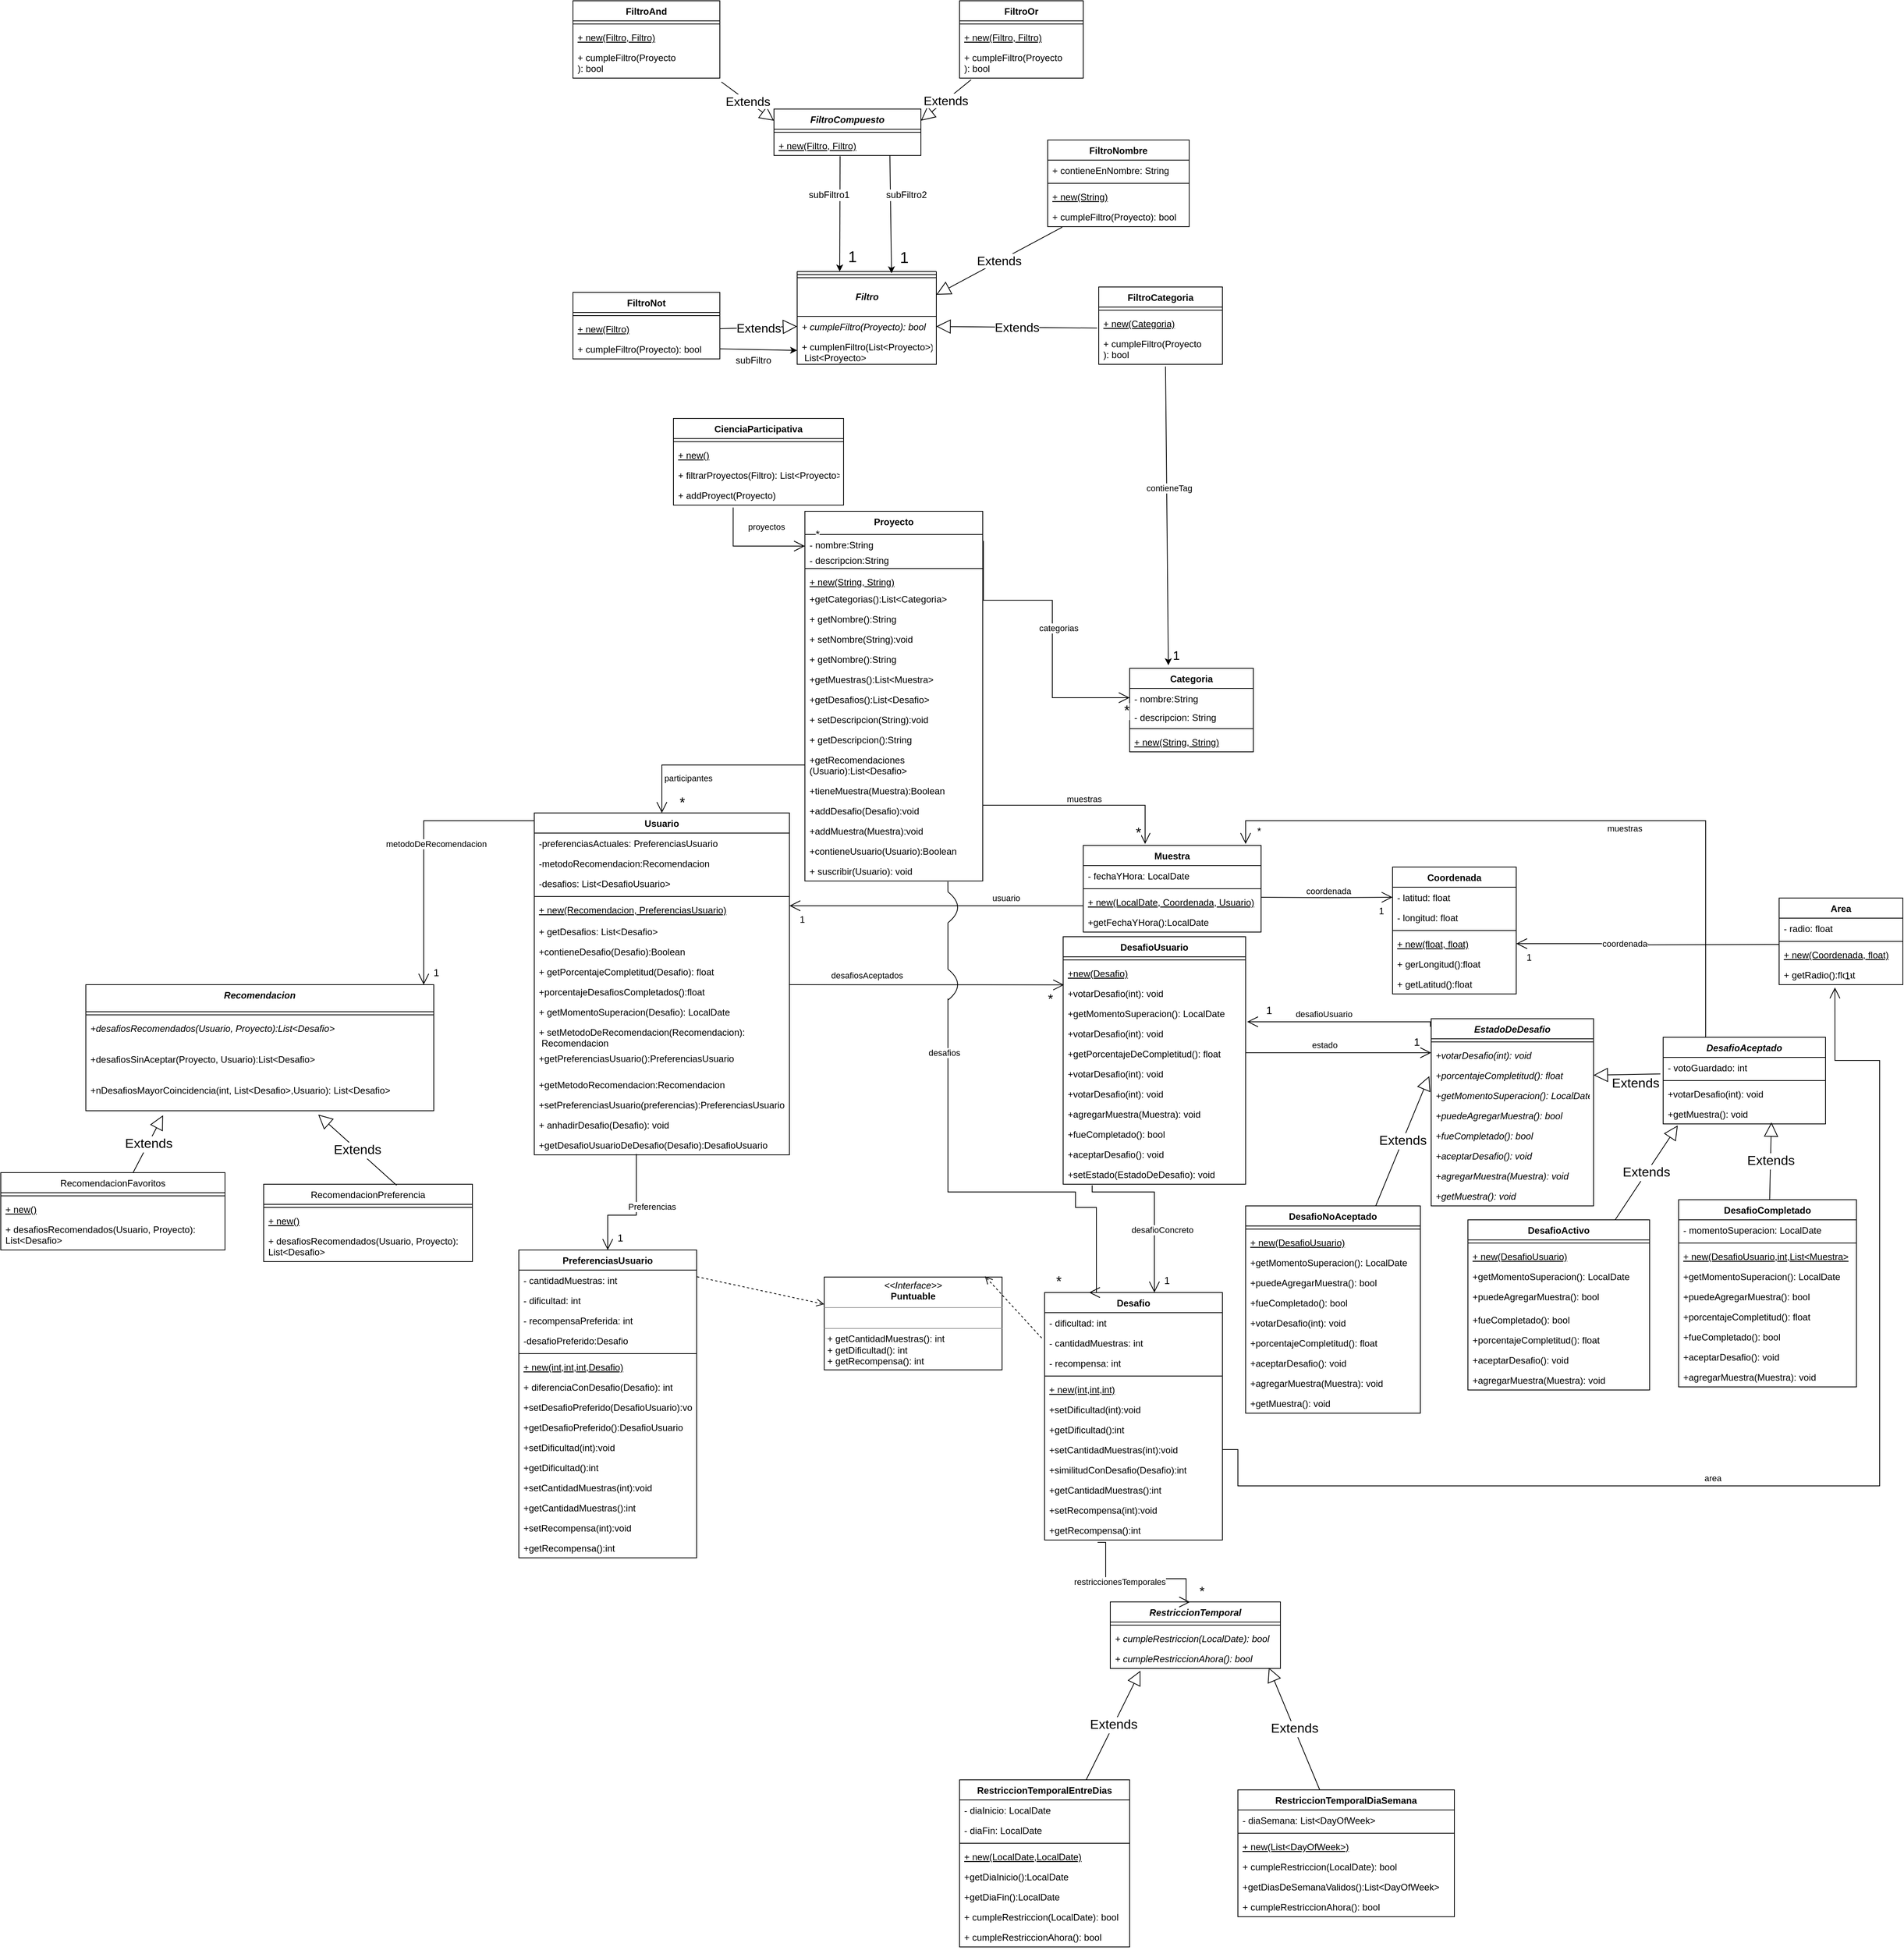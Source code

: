 <mxfile version="20.5.2" type="google"><diagram id="C5RBs43oDa-KdzZeNtuy" name="Page-1"><mxGraphModel grid="1" page="1" gridSize="10" guides="1" tooltips="1" connect="1" arrows="1" fold="1" pageScale="1" pageWidth="827" pageHeight="1169" math="0" shadow="0"><root><mxCell id="WIyWlLk6GJQsqaUBKTNV-0"/><mxCell id="WIyWlLk6GJQsqaUBKTNV-1" parent="WIyWlLk6GJQsqaUBKTNV-0"/><mxCell id="WRdXd9sB3X9mUSoovsNP-0" value="Proyecto" style="swimlane;fontStyle=1;align=center;verticalAlign=top;childLayout=stackLayout;horizontal=1;startSize=30;horizontalStack=0;resizeParent=1;resizeParentMax=0;resizeLast=0;collapsible=1;marginBottom=0;" vertex="1" parent="WIyWlLk6GJQsqaUBKTNV-1"><mxGeometry x="80" y="-270" width="230" height="478" as="geometry"/></mxCell><mxCell id="WRdXd9sB3X9mUSoovsNP-1" value="- nombre:String" style="text;strokeColor=none;fillColor=none;align=left;verticalAlign=top;spacingLeft=4;spacingRight=4;overflow=hidden;rotatable=0;points=[[0,0.5],[1,0.5]];portConstraint=eastwest;" vertex="1" parent="WRdXd9sB3X9mUSoovsNP-0"><mxGeometry y="30" width="230" height="20" as="geometry"/></mxCell><mxCell id="MgNtMq4x_IfsIHqIbD1d-0" value="- descripcion:String" style="text;strokeColor=none;fillColor=none;align=left;verticalAlign=top;spacingLeft=4;spacingRight=4;overflow=hidden;rotatable=0;points=[[0,0.5],[1,0.5]];portConstraint=eastwest;" vertex="1" parent="WRdXd9sB3X9mUSoovsNP-0"><mxGeometry y="50" width="230" height="20" as="geometry"/></mxCell><mxCell id="WRdXd9sB3X9mUSoovsNP-2" value="" style="line;strokeWidth=1;fillColor=none;align=left;verticalAlign=middle;spacingTop=-1;spacingLeft=3;spacingRight=3;rotatable=0;labelPosition=right;points=[];portConstraint=eastwest;strokeColor=inherit;" vertex="1" parent="WRdXd9sB3X9mUSoovsNP-0"><mxGeometry y="70" width="230" height="8" as="geometry"/></mxCell><mxCell id="WRdXd9sB3X9mUSoovsNP-3" value="+ new(String, String)" style="text;strokeColor=none;fillColor=none;align=left;verticalAlign=top;spacingLeft=4;spacingRight=4;overflow=hidden;rotatable=0;points=[[0,0.5],[1,0.5]];portConstraint=eastwest;fontStyle=4" vertex="1" parent="WRdXd9sB3X9mUSoovsNP-0"><mxGeometry y="78" width="230" height="22" as="geometry"/></mxCell><mxCell id="WN0UyrvHGQiCXq1AuU-j-7" value="+getCategorias():List&lt;Categoria&gt;" style="text;strokeColor=none;fillColor=none;align=left;verticalAlign=top;spacingLeft=4;spacingRight=4;overflow=hidden;rotatable=0;points=[[0,0.5],[1,0.5]];portConstraint=eastwest;" vertex="1" parent="WRdXd9sB3X9mUSoovsNP-0"><mxGeometry y="100" width="230" height="26" as="geometry"/></mxCell><mxCell id="WN0UyrvHGQiCXq1AuU-j-10" value="+ getNombre():String" style="text;strokeColor=none;fillColor=none;align=left;verticalAlign=top;spacingLeft=4;spacingRight=4;overflow=hidden;rotatable=0;points=[[0,0.5],[1,0.5]];portConstraint=eastwest;" vertex="1" parent="WRdXd9sB3X9mUSoovsNP-0"><mxGeometry y="126" width="230" height="26" as="geometry"/></mxCell><mxCell id="WN0UyrvHGQiCXq1AuU-j-8" value="+ setNombre(String):void" style="text;strokeColor=none;fillColor=none;align=left;verticalAlign=top;spacingLeft=4;spacingRight=4;overflow=hidden;rotatable=0;points=[[0,0.5],[1,0.5]];portConstraint=eastwest;" vertex="1" parent="WRdXd9sB3X9mUSoovsNP-0"><mxGeometry y="152" width="230" height="26" as="geometry"/></mxCell><mxCell id="wB2__AoZPIzGsKNLHHLQ-0" value="+ getNombre():String" style="text;strokeColor=none;fillColor=none;align=left;verticalAlign=top;spacingLeft=4;spacingRight=4;overflow=hidden;rotatable=0;points=[[0,0.5],[1,0.5]];portConstraint=eastwest;" vertex="1" parent="WRdXd9sB3X9mUSoovsNP-0"><mxGeometry y="178" width="230" height="26" as="geometry"/></mxCell><mxCell id="WN0UyrvHGQiCXq1AuU-j-15" value="+getMuestras():List&lt;Muestra&gt;" style="text;strokeColor=none;fillColor=none;align=left;verticalAlign=top;spacingLeft=4;spacingRight=4;overflow=hidden;rotatable=0;points=[[0,0.5],[1,0.5]];portConstraint=eastwest;" vertex="1" parent="WRdXd9sB3X9mUSoovsNP-0"><mxGeometry y="204" width="230" height="26" as="geometry"/></mxCell><mxCell id="WN0UyrvHGQiCXq1AuU-j-16" value="+getDesafios():List&lt;Desafio&gt;" style="text;strokeColor=none;fillColor=none;align=left;verticalAlign=top;spacingLeft=4;spacingRight=4;overflow=hidden;rotatable=0;points=[[0,0.5],[1,0.5]];portConstraint=eastwest;" vertex="1" parent="WRdXd9sB3X9mUSoovsNP-0"><mxGeometry y="230" width="230" height="26" as="geometry"/></mxCell><mxCell id="WN0UyrvHGQiCXq1AuU-j-9" value="+ setDescripcion(String):void" style="text;strokeColor=none;fillColor=none;align=left;verticalAlign=top;spacingLeft=4;spacingRight=4;overflow=hidden;rotatable=0;points=[[0,0.5],[1,0.5]];portConstraint=eastwest;" vertex="1" parent="WRdXd9sB3X9mUSoovsNP-0"><mxGeometry y="256" width="230" height="26" as="geometry"/></mxCell><mxCell id="wB2__AoZPIzGsKNLHHLQ-1" value="+ getDescripcion():String" style="text;strokeColor=none;fillColor=none;align=left;verticalAlign=top;spacingLeft=4;spacingRight=4;overflow=hidden;rotatable=0;points=[[0,0.5],[1,0.5]];portConstraint=eastwest;" vertex="1" parent="WRdXd9sB3X9mUSoovsNP-0"><mxGeometry y="282" width="230" height="26" as="geometry"/></mxCell><mxCell id="awNO3j0QuceDKlnrTNCy-1" value="+getRecomendaciones&#10;(Usuario):List&lt;Desafio&gt;" style="text;strokeColor=none;fillColor=none;align=left;verticalAlign=top;spacingLeft=4;spacingRight=4;overflow=hidden;rotatable=0;points=[[0,0.5],[1,0.5]];portConstraint=eastwest;" vertex="1" parent="WRdXd9sB3X9mUSoovsNP-0"><mxGeometry y="308" width="230" height="40" as="geometry"/></mxCell><mxCell id="WN0UyrvHGQiCXq1AuU-j-14" value="+tieneMuestra(Muestra):Boolean" style="text;strokeColor=none;fillColor=none;align=left;verticalAlign=top;spacingLeft=4;spacingRight=4;overflow=hidden;rotatable=0;points=[[0,0.5],[1,0.5]];portConstraint=eastwest;" vertex="1" parent="WRdXd9sB3X9mUSoovsNP-0"><mxGeometry y="348" width="230" height="26" as="geometry"/></mxCell><mxCell id="WN0UyrvHGQiCXq1AuU-j-17" value="+addDesafio(Desafio):void" style="text;strokeColor=none;fillColor=none;align=left;verticalAlign=top;spacingLeft=4;spacingRight=4;overflow=hidden;rotatable=0;points=[[0,0.5],[1,0.5]];portConstraint=eastwest;" vertex="1" parent="WRdXd9sB3X9mUSoovsNP-0"><mxGeometry y="374" width="230" height="26" as="geometry"/></mxCell><mxCell id="WN0UyrvHGQiCXq1AuU-j-13" value="+addMuestra(Muestra):void" style="text;strokeColor=none;fillColor=none;align=left;verticalAlign=top;spacingLeft=4;spacingRight=4;overflow=hidden;rotatable=0;points=[[0,0.5],[1,0.5]];portConstraint=eastwest;" vertex="1" parent="WRdXd9sB3X9mUSoovsNP-0"><mxGeometry y="400" width="230" height="26" as="geometry"/></mxCell><mxCell id="WN0UyrvHGQiCXq1AuU-j-11" value="+contieneUsuario(Usuario):Boolean" style="text;strokeColor=none;fillColor=none;align=left;verticalAlign=top;spacingLeft=4;spacingRight=4;overflow=hidden;rotatable=0;points=[[0,0.5],[1,0.5]];portConstraint=eastwest;" vertex="1" parent="WRdXd9sB3X9mUSoovsNP-0"><mxGeometry y="426" width="230" height="26" as="geometry"/></mxCell><mxCell id="G7FcJLHwjED9NJ-Hc4tx-0" value="+ suscribir(Usuario): void" style="text;strokeColor=none;fillColor=none;align=left;verticalAlign=top;spacingLeft=4;spacingRight=4;overflow=hidden;rotatable=0;points=[[0,0.5],[1,0.5]];portConstraint=eastwest;" vertex="1" parent="WRdXd9sB3X9mUSoovsNP-0"><mxGeometry y="452" width="230" height="26" as="geometry"/></mxCell><mxCell id="axV663DeKGKB3O0kkRm1-0" value="Categoria" style="swimlane;fontStyle=1;align=center;verticalAlign=top;childLayout=stackLayout;horizontal=1;startSize=26;horizontalStack=0;resizeParent=1;resizeParentMax=0;resizeLast=0;collapsible=1;marginBottom=0;" vertex="1" parent="WIyWlLk6GJQsqaUBKTNV-1"><mxGeometry x="500" y="-67" width="160" height="108" as="geometry"/></mxCell><mxCell id="axV663DeKGKB3O0kkRm1-1" value="- nombre:String" style="text;strokeColor=none;fillColor=none;align=left;verticalAlign=top;spacingLeft=4;spacingRight=4;overflow=hidden;rotatable=0;points=[[0,0.5],[1,0.5]];portConstraint=eastwest;" vertex="1" parent="axV663DeKGKB3O0kkRm1-0"><mxGeometry y="26" width="160" height="24" as="geometry"/></mxCell><mxCell id="axV663DeKGKB3O0kkRm1-4" value="- descripcion: String" style="text;strokeColor=none;fillColor=none;align=left;verticalAlign=top;spacingLeft=4;spacingRight=4;overflow=hidden;rotatable=0;points=[[0,0.5],[1,0.5]];portConstraint=eastwest;" vertex="1" parent="axV663DeKGKB3O0kkRm1-0"><mxGeometry y="50" width="160" height="24" as="geometry"/></mxCell><mxCell id="axV663DeKGKB3O0kkRm1-2" value="" style="line;strokeWidth=1;fillColor=none;align=left;verticalAlign=middle;spacingTop=-1;spacingLeft=3;spacingRight=3;rotatable=0;labelPosition=right;points=[];portConstraint=eastwest;strokeColor=inherit;" vertex="1" parent="axV663DeKGKB3O0kkRm1-0"><mxGeometry y="74" width="160" height="8" as="geometry"/></mxCell><mxCell id="H0j0wWmB3BwIP4hD05JJ-0" value="+ new(String, String)" style="text;strokeColor=none;fillColor=none;align=left;verticalAlign=top;spacingLeft=4;spacingRight=4;overflow=hidden;rotatable=0;points=[[0,0.5],[1,0.5]];portConstraint=eastwest;fontStyle=4" vertex="1" parent="axV663DeKGKB3O0kkRm1-0"><mxGeometry y="82" width="160" height="26" as="geometry"/></mxCell><mxCell id="axV663DeKGKB3O0kkRm1-5" value="categorias" style="endArrow=open;html=1;endSize=12;startArrow=none;startSize=14;startFill=0;edgeStyle=orthogonalEdgeStyle;rounded=0;entryX=0;entryY=0.5;entryDx=0;entryDy=0;exitX=1.004;exitY=0.413;exitDx=0;exitDy=0;exitPerimeter=0;" edge="1" parent="WIyWlLk6GJQsqaUBKTNV-1" source="WRdXd9sB3X9mUSoovsNP-1" target="axV663DeKGKB3O0kkRm1-1"><mxGeometry x="0.031" y="8" relative="1" as="geometry"><mxPoint x="280" y="-29" as="sourcePoint"/><mxPoint x="460" y="-33.5" as="targetPoint"/><mxPoint as="offset"/><Array as="points"><mxPoint x="400" y="-155"/><mxPoint x="400" y="-29"/></Array></mxGeometry></mxCell><mxCell id="axV663DeKGKB3O0kkRm1-7" value="*" style="edgeLabel;resizable=0;html=1;align=right;verticalAlign=top;fontSize=18;" connectable="0" vertex="1" parent="axV663DeKGKB3O0kkRm1-5"><mxGeometry x="1" relative="1" as="geometry"/></mxCell><mxCell id="axV663DeKGKB3O0kkRm1-8" value="Usuario" style="swimlane;fontStyle=1;align=center;verticalAlign=top;childLayout=stackLayout;horizontal=1;startSize=26;horizontalStack=0;resizeParent=1;resizeParentMax=0;resizeLast=0;collapsible=1;marginBottom=0;" vertex="1" parent="WIyWlLk6GJQsqaUBKTNV-1"><mxGeometry x="-270" y="120" width="330" height="442" as="geometry"/></mxCell><mxCell id="H0j0wWmB3BwIP4hD05JJ-3" value="-preferenciasActuales: PreferenciasUsuario" style="text;strokeColor=none;fillColor=none;align=left;verticalAlign=top;spacingLeft=4;spacingRight=4;overflow=hidden;rotatable=0;points=[[0,0.5],[1,0.5]];portConstraint=eastwest;" vertex="1" parent="axV663DeKGKB3O0kkRm1-8"><mxGeometry y="26" width="330" height="26" as="geometry"/></mxCell><mxCell id="9ISXOSrjkcrVDWjZndrm-0" value="-metodoRecomendacion:Recomendacion" style="text;strokeColor=none;fillColor=none;align=left;verticalAlign=top;spacingLeft=4;spacingRight=4;overflow=hidden;rotatable=0;points=[[0,0.5],[1,0.5]];portConstraint=eastwest;" vertex="1" parent="axV663DeKGKB3O0kkRm1-8"><mxGeometry y="52" width="330" height="26" as="geometry"/></mxCell><mxCell id="H0j0wWmB3BwIP4hD05JJ-2" value="-desafios: List&lt;DesafioUsuario&gt;" style="text;strokeColor=none;fillColor=none;align=left;verticalAlign=top;spacingLeft=4;spacingRight=4;overflow=hidden;rotatable=0;points=[[0,0.5],[1,0.5]];portConstraint=eastwest;" vertex="1" parent="axV663DeKGKB3O0kkRm1-8"><mxGeometry y="78" width="330" height="26" as="geometry"/></mxCell><mxCell id="axV663DeKGKB3O0kkRm1-10" value="" style="line;strokeWidth=1;fillColor=none;align=left;verticalAlign=middle;spacingTop=-1;spacingLeft=3;spacingRight=3;rotatable=0;labelPosition=right;points=[];portConstraint=eastwest;strokeColor=inherit;" vertex="1" parent="axV663DeKGKB3O0kkRm1-8"><mxGeometry y="104" width="330" height="8" as="geometry"/></mxCell><mxCell id="H0j0wWmB3BwIP4hD05JJ-1" value="+ new(Recomendacion, PreferenciasUsuario)&#10;" style="text;strokeColor=none;fillColor=none;align=left;verticalAlign=top;spacingLeft=4;spacingRight=4;overflow=hidden;rotatable=0;points=[[0,0.5],[1,0.5]];portConstraint=eastwest;fontStyle=4" vertex="1" parent="axV663DeKGKB3O0kkRm1-8"><mxGeometry y="112" width="330" height="28" as="geometry"/></mxCell><mxCell id="axV663DeKGKB3O0kkRm1-11" value="+ getDesafios: List&lt;Desafio&gt;" style="text;strokeColor=none;fillColor=none;align=left;verticalAlign=top;spacingLeft=4;spacingRight=4;overflow=hidden;rotatable=0;points=[[0,0.5],[1,0.5]];portConstraint=eastwest;" vertex="1" parent="axV663DeKGKB3O0kkRm1-8"><mxGeometry y="140" width="330" height="26" as="geometry"/></mxCell><mxCell id="9ISXOSrjkcrVDWjZndrm-1" value="+contieneDesafio(Desafio):Boolean" style="text;strokeColor=none;fillColor=none;align=left;verticalAlign=top;spacingLeft=4;spacingRight=4;overflow=hidden;rotatable=0;points=[[0,0.5],[1,0.5]];portConstraint=eastwest;" vertex="1" parent="axV663DeKGKB3O0kkRm1-8"><mxGeometry y="166" width="330" height="26" as="geometry"/></mxCell><mxCell id="axV663DeKGKB3O0kkRm1-93" value="+ getPorcentajeCompletitud(Desafio): float" style="text;strokeColor=none;fillColor=none;align=left;verticalAlign=top;spacingLeft=4;spacingRight=4;overflow=hidden;rotatable=0;points=[[0,0.5],[1,0.5]];portConstraint=eastwest;" vertex="1" parent="axV663DeKGKB3O0kkRm1-8"><mxGeometry y="192" width="330" height="26" as="geometry"/></mxCell><mxCell id="axV663DeKGKB3O0kkRm1-94" value="+porcentajeDesafiosCompletados():float" style="text;strokeColor=none;fillColor=none;align=left;verticalAlign=top;spacingLeft=4;spacingRight=4;overflow=hidden;rotatable=0;points=[[0,0.5],[1,0.5]];portConstraint=eastwest;" vertex="1" parent="axV663DeKGKB3O0kkRm1-8"><mxGeometry y="218" width="330" height="26" as="geometry"/></mxCell><mxCell id="axV663DeKGKB3O0kkRm1-107" value="+ getMomentoSuperacion(Desafio): LocalDate&#10;" style="text;strokeColor=none;fillColor=none;align=left;verticalAlign=top;spacingLeft=4;spacingRight=4;overflow=hidden;rotatable=0;points=[[0,0.5],[1,0.5]];portConstraint=eastwest;" vertex="1" parent="axV663DeKGKB3O0kkRm1-8"><mxGeometry y="244" width="330" height="26" as="geometry"/></mxCell><mxCell id="iEOcf_LWJJsHeU1DfilJ-7" value="+ setMetodoDeRecomendacion(Recomendacion):&#10; Recomendacion" style="text;strokeColor=none;fillColor=none;align=left;verticalAlign=top;spacingLeft=4;spacingRight=4;overflow=hidden;rotatable=0;points=[[0,0.5],[1,0.5]];portConstraint=eastwest;" vertex="1" parent="axV663DeKGKB3O0kkRm1-8"><mxGeometry y="270" width="330" height="34" as="geometry"/></mxCell><mxCell id="9NB7i9RhRDT81OCzc7uR-11" value="+getPreferenciasUsuario():PreferenciasUsuario&#10;" style="text;strokeColor=none;fillColor=none;align=left;verticalAlign=top;spacingLeft=4;spacingRight=4;overflow=hidden;rotatable=0;points=[[0,0.5],[1,0.5]];portConstraint=eastwest;" vertex="1" parent="axV663DeKGKB3O0kkRm1-8"><mxGeometry y="304" width="330" height="34" as="geometry"/></mxCell><mxCell id="-3-AJa93lnNkrrZA4Tl2-1" value="+getMetodoRecomendacion:Recomendacion" style="text;strokeColor=none;fillColor=none;align=left;verticalAlign=top;spacingLeft=4;spacingRight=4;overflow=hidden;rotatable=0;points=[[0,0.5],[1,0.5]];portConstraint=eastwest;" vertex="1" parent="axV663DeKGKB3O0kkRm1-8"><mxGeometry y="338" width="330" height="26" as="geometry"/></mxCell><mxCell id="H0j0wWmB3BwIP4hD05JJ-4" value="+setPreferenciasUsuario(preferencias):PreferenciasUsuario" style="text;strokeColor=none;fillColor=none;align=left;verticalAlign=top;spacingLeft=4;spacingRight=4;overflow=hidden;rotatable=0;points=[[0,0.5],[1,0.5]];portConstraint=eastwest;" vertex="1" parent="axV663DeKGKB3O0kkRm1-8"><mxGeometry y="364" width="330" height="26" as="geometry"/></mxCell><mxCell id="lRowVnOQ-VycgvLy4Mf3-11" value="+ anhadirDesafio(Desafio): void" style="text;strokeColor=none;fillColor=none;align=left;verticalAlign=top;spacingLeft=4;spacingRight=4;overflow=hidden;rotatable=0;points=[[0,0.5],[1,0.5]];portConstraint=eastwest;" vertex="1" parent="axV663DeKGKB3O0kkRm1-8"><mxGeometry y="390" width="330" height="26" as="geometry"/></mxCell><mxCell id="WN0UyrvHGQiCXq1AuU-j-0" value="+getDesafioUsuarioDeDesafio(Desafio):DesafioUsuario" style="text;strokeColor=none;fillColor=none;align=left;verticalAlign=top;spacingLeft=4;spacingRight=4;overflow=hidden;rotatable=0;points=[[0,0.5],[1,0.5]];portConstraint=eastwest;" vertex="1" parent="axV663DeKGKB3O0kkRm1-8"><mxGeometry y="416" width="330" height="26" as="geometry"/></mxCell><mxCell id="axV663DeKGKB3O0kkRm1-13" value="participantes" style="endArrow=open;html=1;endSize=12;startArrow=none;startSize=14;startFill=0;edgeStyle=orthogonalEdgeStyle;rounded=0;" edge="1" parent="WIyWlLk6GJQsqaUBKTNV-1" source="awNO3j0QuceDKlnrTNCy-1" target="axV663DeKGKB3O0kkRm1-8"><mxGeometry x="0.227" y="17" relative="1" as="geometry"><mxPoint x="216" y="80" as="sourcePoint"/><mxPoint x="460" y="60" as="targetPoint"/><mxPoint as="offset"/></mxGeometry></mxCell><mxCell id="axV663DeKGKB3O0kkRm1-14" value="*" style="edgeLabel;resizable=0;html=1;align=right;verticalAlign=top;fontSize=18;" connectable="0" vertex="1" parent="axV663DeKGKB3O0kkRm1-13"><mxGeometry x="1" relative="1" as="geometry"><mxPoint x="30" y="-30" as="offset"/></mxGeometry></mxCell><mxCell id="axV663DeKGKB3O0kkRm1-15" value="Muestra" style="swimlane;fontStyle=1;align=center;verticalAlign=top;childLayout=stackLayout;horizontal=1;startSize=26;horizontalStack=0;resizeParent=1;resizeParentMax=0;resizeLast=0;collapsible=1;marginBottom=0;" vertex="1" parent="WIyWlLk6GJQsqaUBKTNV-1"><mxGeometry x="440" y="162" width="230" height="112" as="geometry"/></mxCell><mxCell id="axV663DeKGKB3O0kkRm1-16" value="- fechaYHora: LocalDate" style="text;strokeColor=none;fillColor=none;align=left;verticalAlign=top;spacingLeft=4;spacingRight=4;overflow=hidden;rotatable=0;points=[[0,0.5],[1,0.5]];portConstraint=eastwest;" vertex="1" parent="axV663DeKGKB3O0kkRm1-15"><mxGeometry y="26" width="230" height="26" as="geometry"/></mxCell><mxCell id="axV663DeKGKB3O0kkRm1-17" value="" style="line;strokeWidth=1;fillColor=none;align=left;verticalAlign=middle;spacingTop=-1;spacingLeft=3;spacingRight=3;rotatable=0;labelPosition=right;points=[];portConstraint=eastwest;strokeColor=inherit;" vertex="1" parent="axV663DeKGKB3O0kkRm1-15"><mxGeometry y="52" width="230" height="8" as="geometry"/></mxCell><mxCell id="axV663DeKGKB3O0kkRm1-18" value="+ new(LocalDate, Coordenada, Usuario)" style="text;strokeColor=none;fillColor=none;align=left;verticalAlign=top;spacingLeft=4;spacingRight=4;overflow=hidden;rotatable=0;points=[[0,0.5],[1,0.5]];portConstraint=eastwest;fontStyle=4" vertex="1" parent="axV663DeKGKB3O0kkRm1-15"><mxGeometry y="60" width="230" height="26" as="geometry"/></mxCell><mxCell id="WN0UyrvHGQiCXq1AuU-j-21" value="+getFechaYHora():LocalDate" style="text;strokeColor=none;fillColor=none;align=left;verticalAlign=top;spacingLeft=4;spacingRight=4;overflow=hidden;rotatable=0;points=[[0,0.5],[1,0.5]];portConstraint=eastwest;" vertex="1" parent="axV663DeKGKB3O0kkRm1-15"><mxGeometry y="86" width="230" height="26" as="geometry"/></mxCell><mxCell id="axV663DeKGKB3O0kkRm1-24" value="muestras" style="endArrow=open;html=1;endSize=12;startArrow=none;startSize=14;startFill=0;edgeStyle=orthogonalEdgeStyle;rounded=0;exitX=1;exitY=0.5;exitDx=0;exitDy=0;" edge="1" parent="WIyWlLk6GJQsqaUBKTNV-1" source="WN0UyrvHGQiCXq1AuU-j-17"><mxGeometry x="0.031" y="8" relative="1" as="geometry"><mxPoint x="290" y="100" as="sourcePoint"/><mxPoint x="520" y="160" as="targetPoint"/><mxPoint as="offset"/><Array as="points"><mxPoint x="310" y="110"/><mxPoint x="520" y="110"/></Array></mxGeometry></mxCell><mxCell id="axV663DeKGKB3O0kkRm1-25" value="*" style="edgeLabel;resizable=0;html=1;align=right;verticalAlign=top;fontSize=18;" connectable="0" vertex="1" parent="axV663DeKGKB3O0kkRm1-24"><mxGeometry x="1" relative="1" as="geometry"><mxPoint x="-5" y="-31" as="offset"/></mxGeometry></mxCell><mxCell id="axV663DeKGKB3O0kkRm1-27" value="usuario" style="endArrow=open;html=1;endSize=12;startArrow=none;startSize=14;startFill=0;edgeStyle=orthogonalEdgeStyle;rounded=0;" edge="1" parent="WIyWlLk6GJQsqaUBKTNV-1"><mxGeometry x="-0.436" y="-10" relative="1" as="geometry"><mxPoint x="440" y="230" as="sourcePoint"/><mxPoint x="60" y="240" as="targetPoint"/><mxPoint as="offset"/><Array as="points"><mxPoint x="440" y="240"/><mxPoint x="66" y="240"/></Array></mxGeometry></mxCell><mxCell id="axV663DeKGKB3O0kkRm1-28" value="1" style="edgeLabel;resizable=0;html=1;align=right;verticalAlign=top;fontSize=12;" connectable="0" vertex="1" parent="axV663DeKGKB3O0kkRm1-27"><mxGeometry x="1" relative="1" as="geometry"><mxPoint x="20" y="4" as="offset"/></mxGeometry></mxCell><mxCell id="axV663DeKGKB3O0kkRm1-31" value="Coordenada" style="swimlane;fontStyle=1;align=center;verticalAlign=top;childLayout=stackLayout;horizontal=1;startSize=26;horizontalStack=0;resizeParent=1;resizeParentMax=0;resizeLast=0;collapsible=1;marginBottom=0;" vertex="1" parent="WIyWlLk6GJQsqaUBKTNV-1"><mxGeometry x="840" y="190" width="160" height="164" as="geometry"/></mxCell><mxCell id="axV663DeKGKB3O0kkRm1-32" value="- latitud: float" style="text;strokeColor=none;fillColor=none;align=left;verticalAlign=top;spacingLeft=4;spacingRight=4;overflow=hidden;rotatable=0;points=[[0,0.5],[1,0.5]];portConstraint=eastwest;" vertex="1" parent="axV663DeKGKB3O0kkRm1-31"><mxGeometry y="26" width="160" height="26" as="geometry"/></mxCell><mxCell id="axV663DeKGKB3O0kkRm1-33" value="- longitud: float" style="text;strokeColor=none;fillColor=none;align=left;verticalAlign=top;spacingLeft=4;spacingRight=4;overflow=hidden;rotatable=0;points=[[0,0.5],[1,0.5]];portConstraint=eastwest;" vertex="1" parent="axV663DeKGKB3O0kkRm1-31"><mxGeometry y="52" width="160" height="26" as="geometry"/></mxCell><mxCell id="axV663DeKGKB3O0kkRm1-34" value="" style="line;strokeWidth=1;fillColor=none;align=left;verticalAlign=middle;spacingTop=-1;spacingLeft=3;spacingRight=3;rotatable=0;labelPosition=right;points=[];portConstraint=eastwest;strokeColor=inherit;" vertex="1" parent="axV663DeKGKB3O0kkRm1-31"><mxGeometry y="78" width="160" height="8" as="geometry"/></mxCell><mxCell id="juHI0CRJI-6k8HZRLYCB-0" value="+ new(float, float)" style="text;strokeColor=none;fillColor=none;align=left;verticalAlign=top;spacingLeft=4;spacingRight=4;overflow=hidden;rotatable=0;points=[[0,0.5],[1,0.5]];portConstraint=eastwest;fontStyle=4" vertex="1" parent="axV663DeKGKB3O0kkRm1-31"><mxGeometry y="86" width="160" height="26" as="geometry"/></mxCell><mxCell id="juHI0CRJI-6k8HZRLYCB-1" value="+ gerLongitud():float" style="text;strokeColor=none;fillColor=none;align=left;verticalAlign=top;spacingLeft=4;spacingRight=4;overflow=hidden;rotatable=0;points=[[0,0.5],[1,0.5]];portConstraint=eastwest;" vertex="1" parent="axV663DeKGKB3O0kkRm1-31"><mxGeometry y="112" width="160" height="26" as="geometry"/></mxCell><mxCell id="juHI0CRJI-6k8HZRLYCB-3" value="+ getLatitud():float" style="text;strokeColor=none;fillColor=none;align=left;verticalAlign=top;spacingLeft=4;spacingRight=4;overflow=hidden;rotatable=0;points=[[0,0.5],[1,0.5]];portConstraint=eastwest;" vertex="1" parent="axV663DeKGKB3O0kkRm1-31"><mxGeometry y="138" width="160" height="26" as="geometry"/></mxCell><mxCell id="axV663DeKGKB3O0kkRm1-37" value="coordenada" style="endArrow=open;html=1;endSize=12;startArrow=none;startSize=14;startFill=0;edgeStyle=orthogonalEdgeStyle;rounded=0;entryX=0;entryY=0.5;entryDx=0;entryDy=0;" edge="1" parent="WIyWlLk6GJQsqaUBKTNV-1" target="axV663DeKGKB3O0kkRm1-32"><mxGeometry x="0.031" y="8" relative="1" as="geometry"><mxPoint x="670" y="229" as="sourcePoint"/><mxPoint x="300" y="239" as="targetPoint"/><mxPoint as="offset"/></mxGeometry></mxCell><mxCell id="axV663DeKGKB3O0kkRm1-38" value="1" style="edgeLabel;resizable=0;html=1;align=right;verticalAlign=top;fontSize=12;" connectable="0" vertex="1" parent="axV663DeKGKB3O0kkRm1-37"><mxGeometry x="1" relative="1" as="geometry"><mxPoint x="-10" y="4" as="offset"/></mxGeometry></mxCell><mxCell id="axV663DeKGKB3O0kkRm1-40" value="Desafio" style="swimlane;fontStyle=1;align=center;verticalAlign=top;childLayout=stackLayout;horizontal=1;startSize=26;horizontalStack=0;resizeParent=1;resizeParentMax=0;resizeLast=0;collapsible=1;marginBottom=0;" vertex="1" parent="WIyWlLk6GJQsqaUBKTNV-1"><mxGeometry x="390" y="740" width="230" height="320" as="geometry"/></mxCell><mxCell id="axV663DeKGKB3O0kkRm1-73" value="- dificultad: int" style="text;strokeColor=none;fillColor=none;align=left;verticalAlign=top;spacingLeft=4;spacingRight=4;overflow=hidden;rotatable=0;points=[[0,0.5],[1,0.5]];portConstraint=eastwest;" vertex="1" parent="axV663DeKGKB3O0kkRm1-40"><mxGeometry y="26" width="230" height="26" as="geometry"/></mxCell><mxCell id="axV663DeKGKB3O0kkRm1-74" value="- cantidadMuestras: int" style="text;strokeColor=none;fillColor=none;align=left;verticalAlign=top;spacingLeft=4;spacingRight=4;overflow=hidden;rotatable=0;points=[[0,0.5],[1,0.5]];portConstraint=eastwest;" vertex="1" parent="axV663DeKGKB3O0kkRm1-40"><mxGeometry y="52" width="230" height="26" as="geometry"/></mxCell><mxCell id="axV663DeKGKB3O0kkRm1-75" value="- recompensa: int" style="text;strokeColor=none;fillColor=none;align=left;verticalAlign=top;spacingLeft=4;spacingRight=4;overflow=hidden;rotatable=0;points=[[0,0.5],[1,0.5]];portConstraint=eastwest;" vertex="1" parent="axV663DeKGKB3O0kkRm1-40"><mxGeometry y="78" width="230" height="26" as="geometry"/></mxCell><mxCell id="axV663DeKGKB3O0kkRm1-42" value="" style="line;strokeWidth=1;fillColor=none;align=left;verticalAlign=middle;spacingTop=-1;spacingLeft=3;spacingRight=3;rotatable=0;labelPosition=right;points=[];portConstraint=eastwest;strokeColor=inherit;" vertex="1" parent="axV663DeKGKB3O0kkRm1-40"><mxGeometry y="104" width="230" height="8" as="geometry"/></mxCell><mxCell id="H0j0wWmB3BwIP4hD05JJ-10" value="+ new(int,int,int)" style="text;strokeColor=none;fillColor=none;align=left;verticalAlign=top;spacingLeft=4;spacingRight=4;overflow=hidden;rotatable=0;points=[[0,0.5],[1,0.5]];portConstraint=eastwest;fontStyle=4" vertex="1" parent="axV663DeKGKB3O0kkRm1-40"><mxGeometry y="112" width="230" height="26" as="geometry"/></mxCell><mxCell id="H0j0wWmB3BwIP4hD05JJ-25" value="+setDificultad(int):void" style="text;strokeColor=none;fillColor=none;align=left;verticalAlign=top;spacingLeft=4;spacingRight=4;overflow=hidden;rotatable=0;points=[[0,0.5],[1,0.5]];portConstraint=eastwest;fontStyle=0" vertex="1" parent="axV663DeKGKB3O0kkRm1-40"><mxGeometry y="138" width="230" height="26" as="geometry"/></mxCell><mxCell id="H0j0wWmB3BwIP4hD05JJ-26" value="+getDificultad():int" style="text;strokeColor=none;fillColor=none;align=left;verticalAlign=top;spacingLeft=4;spacingRight=4;overflow=hidden;rotatable=0;points=[[0,0.5],[1,0.5]];portConstraint=eastwest;fontStyle=0" vertex="1" parent="axV663DeKGKB3O0kkRm1-40"><mxGeometry y="164" width="230" height="26" as="geometry"/></mxCell><mxCell id="PNOUDfLijhQmjqO5ndbw-13" value="+setCantidadMuestras(int):void" style="text;strokeColor=none;fillColor=none;align=left;verticalAlign=top;spacingLeft=4;spacingRight=4;overflow=hidden;rotatable=0;points=[[0,0.5],[1,0.5]];portConstraint=eastwest;fontStyle=0" vertex="1" parent="axV663DeKGKB3O0kkRm1-40"><mxGeometry y="190" width="230" height="26" as="geometry"/></mxCell><mxCell id="H0j0wWmB3BwIP4hD05JJ-38" value="+similitudConDesafio(Desafio):int" style="text;strokeColor=none;fillColor=none;align=left;verticalAlign=top;spacingLeft=4;spacingRight=4;overflow=hidden;rotatable=0;points=[[0,0.5],[1,0.5]];portConstraint=eastwest;" vertex="1" parent="axV663DeKGKB3O0kkRm1-40"><mxGeometry y="216" width="230" height="26" as="geometry"/></mxCell><mxCell id="H0j0wWmB3BwIP4hD05JJ-31" value="+getCantidadMuestras():int" style="text;strokeColor=none;fillColor=none;align=left;verticalAlign=top;spacingLeft=4;spacingRight=4;overflow=hidden;rotatable=0;points=[[0,0.5],[1,0.5]];portConstraint=eastwest;fontStyle=0" vertex="1" parent="axV663DeKGKB3O0kkRm1-40"><mxGeometry y="242" width="230" height="26" as="geometry"/></mxCell><mxCell id="H0j0wWmB3BwIP4hD05JJ-23" value="+setRecompensa(int):void" style="text;strokeColor=none;fillColor=none;align=left;verticalAlign=top;spacingLeft=4;spacingRight=4;overflow=hidden;rotatable=0;points=[[0,0.5],[1,0.5]];portConstraint=eastwest;fontStyle=0" vertex="1" parent="axV663DeKGKB3O0kkRm1-40"><mxGeometry y="268" width="230" height="26" as="geometry"/></mxCell><mxCell id="H0j0wWmB3BwIP4hD05JJ-22" value="+getRecompensa():int" style="text;strokeColor=none;fillColor=none;align=left;verticalAlign=top;spacingLeft=4;spacingRight=4;overflow=hidden;rotatable=0;points=[[0,0.5],[1,0.5]];portConstraint=eastwest;fontStyle=0" vertex="1" parent="axV663DeKGKB3O0kkRm1-40"><mxGeometry y="294" width="230" height="26" as="geometry"/></mxCell><mxCell id="axV663DeKGKB3O0kkRm1-44" value="Area" style="swimlane;fontStyle=1;align=center;verticalAlign=top;childLayout=stackLayout;horizontal=1;startSize=26;horizontalStack=0;resizeParent=1;resizeParentMax=0;resizeLast=0;collapsible=1;marginBottom=0;" vertex="1" parent="WIyWlLk6GJQsqaUBKTNV-1"><mxGeometry x="1340" y="230" width="160" height="112" as="geometry"/></mxCell><mxCell id="axV663DeKGKB3O0kkRm1-48" value="- radio: float" style="text;strokeColor=none;fillColor=none;align=left;verticalAlign=top;spacingLeft=4;spacingRight=4;overflow=hidden;rotatable=0;points=[[0,0.5],[1,0.5]];portConstraint=eastwest;" vertex="1" parent="axV663DeKGKB3O0kkRm1-44"><mxGeometry y="26" width="160" height="26" as="geometry"/></mxCell><mxCell id="axV663DeKGKB3O0kkRm1-46" value="" style="line;strokeWidth=1;fillColor=none;align=left;verticalAlign=middle;spacingTop=-1;spacingLeft=3;spacingRight=3;rotatable=0;labelPosition=right;points=[];portConstraint=eastwest;strokeColor=inherit;" vertex="1" parent="axV663DeKGKB3O0kkRm1-44"><mxGeometry y="52" width="160" height="8" as="geometry"/></mxCell><mxCell id="axV663DeKGKB3O0kkRm1-47" value="+ new(Coordenada, float)" style="text;strokeColor=none;fillColor=none;align=left;verticalAlign=top;spacingLeft=4;spacingRight=4;overflow=hidden;rotatable=0;points=[[0,0.5],[1,0.5]];portConstraint=eastwest;fontStyle=4" vertex="1" parent="axV663DeKGKB3O0kkRm1-44"><mxGeometry y="60" width="160" height="26" as="geometry"/></mxCell><mxCell id="juHI0CRJI-6k8HZRLYCB-2" value="+ getRadio():float" style="text;strokeColor=none;fillColor=none;align=left;verticalAlign=top;spacingLeft=4;spacingRight=4;overflow=hidden;rotatable=0;points=[[0,0.5],[1,0.5]];portConstraint=eastwest;fontStyle=0" vertex="1" parent="axV663DeKGKB3O0kkRm1-44"><mxGeometry y="86" width="160" height="26" as="geometry"/></mxCell><mxCell id="axV663DeKGKB3O0kkRm1-49" value="coordenada" style="endArrow=open;html=1;endSize=12;startArrow=none;startSize=14;startFill=0;edgeStyle=orthogonalEdgeStyle;rounded=0;" edge="1" parent="WIyWlLk6GJQsqaUBKTNV-1" target="juHI0CRJI-6k8HZRLYCB-0"><mxGeometry x="0.182" relative="1" as="geometry"><mxPoint x="1340" y="290" as="sourcePoint"/><mxPoint x="820" y="280" as="targetPoint"/><mxPoint as="offset"/><Array as="points"/></mxGeometry></mxCell><mxCell id="axV663DeKGKB3O0kkRm1-50" value="1" style="edgeLabel;resizable=0;html=1;align=right;verticalAlign=top;fontSize=12;" connectable="0" vertex="1" parent="axV663DeKGKB3O0kkRm1-49"><mxGeometry x="1" relative="1" as="geometry"><mxPoint x="20" y="4" as="offset"/></mxGeometry></mxCell><mxCell id="axV663DeKGKB3O0kkRm1-51" value="RestriccionTemporal" style="swimlane;fontStyle=3;align=center;verticalAlign=top;childLayout=stackLayout;horizontal=1;startSize=26;horizontalStack=0;resizeParent=1;resizeParentMax=0;resizeLast=0;collapsible=1;marginBottom=0;" vertex="1" parent="WIyWlLk6GJQsqaUBKTNV-1"><mxGeometry x="475" y="1140" width="220" height="86" as="geometry"/></mxCell><mxCell id="axV663DeKGKB3O0kkRm1-53" value="" style="line;strokeWidth=1;fillColor=none;align=left;verticalAlign=middle;spacingTop=-1;spacingLeft=3;spacingRight=3;rotatable=0;labelPosition=right;points=[];portConstraint=eastwest;strokeColor=inherit;" vertex="1" parent="axV663DeKGKB3O0kkRm1-51"><mxGeometry y="26" width="220" height="8" as="geometry"/></mxCell><mxCell id="axV663DeKGKB3O0kkRm1-54" value="+ cumpleRestriccion(LocalDate): bool" style="text;strokeColor=none;fillColor=none;align=left;verticalAlign=top;spacingLeft=4;spacingRight=4;overflow=hidden;rotatable=0;points=[[0,0.5],[1,0.5]];portConstraint=eastwest;fontStyle=2" vertex="1" parent="axV663DeKGKB3O0kkRm1-51"><mxGeometry y="34" width="220" height="26" as="geometry"/></mxCell><mxCell id="bO3VHNbEpYzLx5lOYhri-0" value="+ cumpleRestriccionAhora(): bool" style="text;strokeColor=none;fillColor=none;align=left;verticalAlign=top;spacingLeft=4;spacingRight=4;overflow=hidden;rotatable=0;points=[[0,0.5],[1,0.5]];portConstraint=eastwest;fontStyle=2" vertex="1" parent="axV663DeKGKB3O0kkRm1-51"><mxGeometry y="60" width="220" height="26" as="geometry"/></mxCell><mxCell id="axV663DeKGKB3O0kkRm1-55" value="restriccionesTemporales" style="endArrow=open;html=1;endSize=12;startArrow=none;startSize=14;startFill=0;edgeStyle=orthogonalEdgeStyle;rounded=0;entryX=0.469;entryY=0.001;entryDx=0;entryDy=0;entryPerimeter=0;exitX=0.298;exitY=1.115;exitDx=0;exitDy=0;exitPerimeter=0;" edge="1" parent="WIyWlLk6GJQsqaUBKTNV-1" source="H0j0wWmB3BwIP4hD05JJ-22" target="axV663DeKGKB3O0kkRm1-51"><mxGeometry x="-0.266" relative="1" as="geometry"><mxPoint x="400" y="1110" as="sourcePoint"/><mxPoint x="570" y="850" as="targetPoint"/><mxPoint as="offset"/><Array as="points"><mxPoint x="469" y="1110"/><mxPoint x="487" y="1110"/><mxPoint x="487" y="1120"/><mxPoint x="490" y="1120"/><mxPoint x="490" y="1110"/><mxPoint x="573" y="1110"/><mxPoint x="573" y="1140"/></Array></mxGeometry></mxCell><mxCell id="axV663DeKGKB3O0kkRm1-56" value="*" style="edgeLabel;resizable=0;html=1;align=right;verticalAlign=top;fontSize=17;" connectable="0" vertex="1" parent="axV663DeKGKB3O0kkRm1-55"><mxGeometry x="1" relative="1" as="geometry"><mxPoint x="20" y="-30" as="offset"/></mxGeometry></mxCell><mxCell id="axV663DeKGKB3O0kkRm1-57" value="RestriccionTemporalEntreDias" style="swimlane;fontStyle=1;align=center;verticalAlign=top;childLayout=stackLayout;horizontal=1;startSize=26;horizontalStack=0;resizeParent=1;resizeParentMax=0;resizeLast=0;collapsible=1;marginBottom=0;" vertex="1" parent="WIyWlLk6GJQsqaUBKTNV-1"><mxGeometry x="280" y="1370" width="220" height="216" as="geometry"/></mxCell><mxCell id="axV663DeKGKB3O0kkRm1-64" value="- diaInicio: LocalDate" style="text;strokeColor=none;fillColor=none;align=left;verticalAlign=top;spacingLeft=4;spacingRight=4;overflow=hidden;rotatable=0;points=[[0,0.5],[1,0.5]];portConstraint=eastwest;" vertex="1" parent="axV663DeKGKB3O0kkRm1-57"><mxGeometry y="26" width="220" height="26" as="geometry"/></mxCell><mxCell id="axV663DeKGKB3O0kkRm1-67" value="- diaFin: LocalDate" style="text;strokeColor=none;fillColor=none;align=left;verticalAlign=top;spacingLeft=4;spacingRight=4;overflow=hidden;rotatable=0;points=[[0,0.5],[1,0.5]];portConstraint=eastwest;" vertex="1" parent="axV663DeKGKB3O0kkRm1-57"><mxGeometry y="52" width="220" height="26" as="geometry"/></mxCell><mxCell id="axV663DeKGKB3O0kkRm1-58" value="" style="line;strokeWidth=1;fillColor=none;align=left;verticalAlign=middle;spacingTop=-1;spacingLeft=3;spacingRight=3;rotatable=0;labelPosition=right;points=[];portConstraint=eastwest;strokeColor=inherit;" vertex="1" parent="axV663DeKGKB3O0kkRm1-57"><mxGeometry y="78" width="220" height="8" as="geometry"/></mxCell><mxCell id="H0j0wWmB3BwIP4hD05JJ-17" value="+ new(LocalDate,LocalDate)" style="text;strokeColor=none;fillColor=none;align=left;verticalAlign=top;spacingLeft=4;spacingRight=4;overflow=hidden;rotatable=0;points=[[0,0.5],[1,0.5]];portConstraint=eastwest;fontStyle=4" vertex="1" parent="axV663DeKGKB3O0kkRm1-57"><mxGeometry y="86" width="220" height="26" as="geometry"/></mxCell><mxCell id="axV663DeKGKB3O0kkRm1-59" value="+getDiaInicio():LocalDate" style="text;strokeColor=none;fillColor=none;align=left;verticalAlign=top;spacingLeft=4;spacingRight=4;overflow=hidden;rotatable=0;points=[[0,0.5],[1,0.5]];portConstraint=eastwest;" vertex="1" parent="axV663DeKGKB3O0kkRm1-57"><mxGeometry y="112" width="220" height="26" as="geometry"/></mxCell><mxCell id="WN0UyrvHGQiCXq1AuU-j-2" value="+getDiaFin():LocalDate" style="text;strokeColor=none;fillColor=none;align=left;verticalAlign=top;spacingLeft=4;spacingRight=4;overflow=hidden;rotatable=0;points=[[0,0.5],[1,0.5]];portConstraint=eastwest;" vertex="1" parent="axV663DeKGKB3O0kkRm1-57"><mxGeometry y="138" width="220" height="26" as="geometry"/></mxCell><mxCell id="WN0UyrvHGQiCXq1AuU-j-1" value="+ cumpleRestriccion(LocalDate): bool" style="text;strokeColor=none;fillColor=none;align=left;verticalAlign=top;spacingLeft=4;spacingRight=4;overflow=hidden;rotatable=0;points=[[0,0.5],[1,0.5]];portConstraint=eastwest;" vertex="1" parent="axV663DeKGKB3O0kkRm1-57"><mxGeometry y="164" width="220" height="26" as="geometry"/></mxCell><mxCell id="H0j0wWmB3BwIP4hD05JJ-15" value="+ cumpleRestriccionAhora(): bool" style="text;strokeColor=none;fillColor=none;align=left;verticalAlign=top;spacingLeft=4;spacingRight=4;overflow=hidden;rotatable=0;points=[[0,0.5],[1,0.5]];portConstraint=eastwest;fontStyle=0" vertex="1" parent="axV663DeKGKB3O0kkRm1-57"><mxGeometry y="190" width="220" height="26" as="geometry"/></mxCell><mxCell id="axV663DeKGKB3O0kkRm1-65" value="Extends" style="endArrow=block;endSize=16;endFill=0;html=1;rounded=0;fontSize=17;entryX=0.177;entryY=1.115;entryDx=0;entryDy=0;entryPerimeter=0;" edge="1" parent="WIyWlLk6GJQsqaUBKTNV-1" source="axV663DeKGKB3O0kkRm1-57" target="bO3VHNbEpYzLx5lOYhri-0"><mxGeometry width="160" relative="1" as="geometry"><mxPoint x="290" y="720" as="sourcePoint"/><mxPoint x="470" y="760" as="targetPoint"/></mxGeometry></mxCell><mxCell id="axV663DeKGKB3O0kkRm1-81" value="RestriccionTemporalDiaSemana" style="swimlane;fontStyle=1;align=center;verticalAlign=top;childLayout=stackLayout;horizontal=1;startSize=26;horizontalStack=0;resizeParent=1;resizeParentMax=0;resizeLast=0;collapsible=1;marginBottom=0;" vertex="1" parent="WIyWlLk6GJQsqaUBKTNV-1"><mxGeometry x="640" y="1383" width="280" height="164" as="geometry"/></mxCell><mxCell id="PNOUDfLijhQmjqO5ndbw-0" value="- diaSemana: List&lt;DayOfWeek&gt;" style="text;strokeColor=none;fillColor=none;align=left;verticalAlign=top;spacingLeft=4;spacingRight=4;overflow=hidden;rotatable=0;points=[[0,0.5],[1,0.5]];portConstraint=eastwest;" vertex="1" parent="axV663DeKGKB3O0kkRm1-81"><mxGeometry y="26" width="280" height="26" as="geometry"/></mxCell><mxCell id="axV663DeKGKB3O0kkRm1-84" value="" style="line;strokeWidth=1;fillColor=none;align=left;verticalAlign=middle;spacingTop=-1;spacingLeft=3;spacingRight=3;rotatable=0;labelPosition=right;points=[];portConstraint=eastwest;strokeColor=inherit;" vertex="1" parent="axV663DeKGKB3O0kkRm1-81"><mxGeometry y="52" width="280" height="8" as="geometry"/></mxCell><mxCell id="H0j0wWmB3BwIP4hD05JJ-18" value="+ new(List&lt;DayOfWeek&gt;)" style="text;strokeColor=none;fillColor=none;align=left;verticalAlign=top;spacingLeft=4;spacingRight=4;overflow=hidden;rotatable=0;points=[[0,0.5],[1,0.5]];portConstraint=eastwest;fontStyle=4" vertex="1" parent="axV663DeKGKB3O0kkRm1-81"><mxGeometry y="60" width="280" height="26" as="geometry"/></mxCell><mxCell id="axV663DeKGKB3O0kkRm1-85" value="+ cumpleRestriccion(LocalDate): bool" style="text;strokeColor=none;fillColor=none;align=left;verticalAlign=top;spacingLeft=4;spacingRight=4;overflow=hidden;rotatable=0;points=[[0,0.5],[1,0.5]];portConstraint=eastwest;" vertex="1" parent="axV663DeKGKB3O0kkRm1-81"><mxGeometry y="86" width="280" height="26" as="geometry"/></mxCell><mxCell id="WN0UyrvHGQiCXq1AuU-j-3" value="+getDiasDeSemanaValidos():List&lt;DayOfWeek&gt;" style="text;strokeColor=none;fillColor=none;align=left;verticalAlign=top;spacingLeft=4;spacingRight=4;overflow=hidden;rotatable=0;points=[[0,0.5],[1,0.5]];portConstraint=eastwest;" vertex="1" parent="axV663DeKGKB3O0kkRm1-81"><mxGeometry y="112" width="280" height="26" as="geometry"/></mxCell><mxCell id="H0j0wWmB3BwIP4hD05JJ-16" value="+ cumpleRestriccionAhora(): bool" style="text;strokeColor=none;fillColor=none;align=left;verticalAlign=top;spacingLeft=4;spacingRight=4;overflow=hidden;rotatable=0;points=[[0,0.5],[1,0.5]];portConstraint=eastwest;fontStyle=0" vertex="1" parent="axV663DeKGKB3O0kkRm1-81"><mxGeometry y="138" width="280" height="26" as="geometry"/></mxCell><mxCell id="axV663DeKGKB3O0kkRm1-86" value="Extends" style="endArrow=block;endSize=16;endFill=0;html=1;rounded=0;fontSize=17;entryX=0.932;entryY=0.962;entryDx=0;entryDy=0;entryPerimeter=0;" edge="1" parent="WIyWlLk6GJQsqaUBKTNV-1" source="axV663DeKGKB3O0kkRm1-81" target="bO3VHNbEpYzLx5lOYhri-0"><mxGeometry width="160" relative="1" as="geometry"><mxPoint x="276" y="750" as="sourcePoint"/><mxPoint x="310.286" y="630" as="targetPoint"/></mxGeometry></mxCell><mxCell id="axV663DeKGKB3O0kkRm1-96" value="PreferenciasUsuario" style="swimlane;fontStyle=1;align=center;verticalAlign=top;childLayout=stackLayout;horizontal=1;startSize=26;horizontalStack=0;resizeParent=1;resizeParentMax=0;resizeLast=0;collapsible=1;marginBottom=0;" vertex="1" parent="WIyWlLk6GJQsqaUBKTNV-1"><mxGeometry x="-290" y="685" width="230" height="398" as="geometry"/></mxCell><mxCell id="axV663DeKGKB3O0kkRm1-97" value="- cantidadMuestras: int" style="text;strokeColor=none;fillColor=none;align=left;verticalAlign=top;spacingLeft=4;spacingRight=4;overflow=hidden;rotatable=0;points=[[0,0.5],[1,0.5]];portConstraint=eastwest;" vertex="1" parent="axV663DeKGKB3O0kkRm1-96"><mxGeometry y="26" width="230" height="26" as="geometry"/></mxCell><mxCell id="axV663DeKGKB3O0kkRm1-102" value="- dificultad: int" style="text;strokeColor=none;fillColor=none;align=left;verticalAlign=top;spacingLeft=4;spacingRight=4;overflow=hidden;rotatable=0;points=[[0,0.5],[1,0.5]];portConstraint=eastwest;" vertex="1" parent="axV663DeKGKB3O0kkRm1-96"><mxGeometry y="52" width="230" height="26" as="geometry"/></mxCell><mxCell id="axV663DeKGKB3O0kkRm1-103" value="- recompensaPreferida: int" style="text;strokeColor=none;fillColor=none;align=left;verticalAlign=top;spacingLeft=4;spacingRight=4;overflow=hidden;rotatable=0;points=[[0,0.5],[1,0.5]];portConstraint=eastwest;" vertex="1" parent="axV663DeKGKB3O0kkRm1-96"><mxGeometry y="78" width="230" height="26" as="geometry"/></mxCell><mxCell id="iEOcf_LWJJsHeU1DfilJ-24" value="-desafioPreferido:Desafio" style="text;strokeColor=none;fillColor=none;align=left;verticalAlign=top;spacingLeft=4;spacingRight=4;overflow=hidden;rotatable=0;points=[[0,0.5],[1,0.5]];portConstraint=eastwest;" vertex="1" parent="axV663DeKGKB3O0kkRm1-96"><mxGeometry y="104" width="230" height="26" as="geometry"/></mxCell><mxCell id="axV663DeKGKB3O0kkRm1-98" value="" style="line;strokeWidth=1;fillColor=none;align=left;verticalAlign=middle;spacingTop=-1;spacingLeft=3;spacingRight=3;rotatable=0;labelPosition=right;points=[];portConstraint=eastwest;strokeColor=inherit;" vertex="1" parent="axV663DeKGKB3O0kkRm1-96"><mxGeometry y="130" width="230" height="8" as="geometry"/></mxCell><mxCell id="H0j0wWmB3BwIP4hD05JJ-9" value="+ new(int,int,int,Desafio)" style="text;strokeColor=none;fillColor=none;align=left;verticalAlign=top;spacingLeft=4;spacingRight=4;overflow=hidden;rotatable=0;points=[[0,0.5],[1,0.5]];portConstraint=eastwest;fontStyle=4" vertex="1" parent="axV663DeKGKB3O0kkRm1-96"><mxGeometry y="138" width="230" height="26" as="geometry"/></mxCell><mxCell id="PNOUDfLijhQmjqO5ndbw-12" value="+ diferenciaConDesafio(Desafio): int" style="text;strokeColor=none;fillColor=none;align=left;verticalAlign=top;spacingLeft=4;spacingRight=4;overflow=hidden;rotatable=0;points=[[0,0.5],[1,0.5]];portConstraint=eastwest;" vertex="1" parent="axV663DeKGKB3O0kkRm1-96"><mxGeometry y="164" width="230" height="26" as="geometry"/></mxCell><mxCell id="H0j0wWmB3BwIP4hD05JJ-32" value="+setDesafioPreferido(DesafioUsuario):void" style="text;strokeColor=none;fillColor=none;align=left;verticalAlign=top;spacingLeft=4;spacingRight=4;overflow=hidden;rotatable=0;points=[[0,0.5],[1,0.5]];portConstraint=eastwest;fontStyle=0" vertex="1" parent="axV663DeKGKB3O0kkRm1-96"><mxGeometry y="190" width="230" height="26" as="geometry"/></mxCell><mxCell id="H0j0wWmB3BwIP4hD05JJ-33" value="+getDesafioPreferido():DesafioUsuario" style="text;strokeColor=none;fillColor=none;align=left;verticalAlign=top;spacingLeft=4;spacingRight=4;overflow=hidden;rotatable=0;points=[[0,0.5],[1,0.5]];portConstraint=eastwest;fontStyle=0" vertex="1" parent="axV663DeKGKB3O0kkRm1-96"><mxGeometry y="216" width="230" height="26" as="geometry"/></mxCell><mxCell id="WN0UyrvHGQiCXq1AuU-j-19" value="+setDificultad(int):void" style="text;strokeColor=none;fillColor=none;align=left;verticalAlign=top;spacingLeft=4;spacingRight=4;overflow=hidden;rotatable=0;points=[[0,0.5],[1,0.5]];portConstraint=eastwest;fontStyle=0" vertex="1" parent="axV663DeKGKB3O0kkRm1-96"><mxGeometry y="242" width="230" height="26" as="geometry"/></mxCell><mxCell id="WN0UyrvHGQiCXq1AuU-j-20" value="+getDificultad():int" style="text;strokeColor=none;fillColor=none;align=left;verticalAlign=top;spacingLeft=4;spacingRight=4;overflow=hidden;rotatable=0;points=[[0,0.5],[1,0.5]];portConstraint=eastwest;fontStyle=0" vertex="1" parent="axV663DeKGKB3O0kkRm1-96"><mxGeometry y="268" width="230" height="26" as="geometry"/></mxCell><mxCell id="H0j0wWmB3BwIP4hD05JJ-34" value="+setCantidadMuestras(int):void" style="text;strokeColor=none;fillColor=none;align=left;verticalAlign=top;spacingLeft=4;spacingRight=4;overflow=hidden;rotatable=0;points=[[0,0.5],[1,0.5]];portConstraint=eastwest;fontStyle=0" vertex="1" parent="axV663DeKGKB3O0kkRm1-96"><mxGeometry y="294" width="230" height="26" as="geometry"/></mxCell><mxCell id="H0j0wWmB3BwIP4hD05JJ-35" value="+getCantidadMuestras():int" style="text;strokeColor=none;fillColor=none;align=left;verticalAlign=top;spacingLeft=4;spacingRight=4;overflow=hidden;rotatable=0;points=[[0,0.5],[1,0.5]];portConstraint=eastwest;fontStyle=0" vertex="1" parent="axV663DeKGKB3O0kkRm1-96"><mxGeometry y="320" width="230" height="26" as="geometry"/></mxCell><mxCell id="H0j0wWmB3BwIP4hD05JJ-36" value="+setRecompensa(int):void" style="text;strokeColor=none;fillColor=none;align=left;verticalAlign=top;spacingLeft=4;spacingRight=4;overflow=hidden;rotatable=0;points=[[0,0.5],[1,0.5]];portConstraint=eastwest;fontStyle=0" vertex="1" parent="axV663DeKGKB3O0kkRm1-96"><mxGeometry y="346" width="230" height="26" as="geometry"/></mxCell><mxCell id="H0j0wWmB3BwIP4hD05JJ-37" value="+getRecompensa():int" style="text;strokeColor=none;fillColor=none;align=left;verticalAlign=top;spacingLeft=4;spacingRight=4;overflow=hidden;rotatable=0;points=[[0,0.5],[1,0.5]];portConstraint=eastwest;fontStyle=0" vertex="1" parent="axV663DeKGKB3O0kkRm1-96"><mxGeometry y="372" width="230" height="26" as="geometry"/></mxCell><mxCell id="axV663DeKGKB3O0kkRm1-104" value="desafiosAceptados" style="endArrow=open;html=1;endSize=12;startArrow=none;startSize=14;startFill=0;edgeStyle=orthogonalEdgeStyle;rounded=0;exitX=0.998;exitY=0.156;exitDx=0;exitDy=0;exitPerimeter=0;entryX=0.005;entryY=0.088;entryDx=0;entryDy=0;entryPerimeter=0;" edge="1" parent="WIyWlLk6GJQsqaUBKTNV-1" source="axV663DeKGKB3O0kkRm1-94" target="axV663DeKGKB3O0kkRm1-115"><mxGeometry x="-0.435" y="12" relative="1" as="geometry"><mxPoint x="290" y="330" as="sourcePoint"/><mxPoint x="370" y="380" as="targetPoint"/><mxPoint as="offset"/><Array as="points"/></mxGeometry></mxCell><mxCell id="axV663DeKGKB3O0kkRm1-105" value="*" style="edgeLabel;resizable=0;html=1;align=right;verticalAlign=top;fontSize=17;" connectable="0" vertex="1" parent="axV663DeKGKB3O0kkRm1-104"><mxGeometry x="1" relative="1" as="geometry"><mxPoint x="-14" y="2" as="offset"/></mxGeometry></mxCell><mxCell id="axV663DeKGKB3O0kkRm1-109" value="DesafioUsuario" style="swimlane;fontStyle=1;align=center;verticalAlign=top;childLayout=stackLayout;horizontal=1;startSize=26;horizontalStack=0;resizeParent=1;resizeParentMax=0;resizeLast=0;collapsible=1;marginBottom=0;" vertex="1" parent="WIyWlLk6GJQsqaUBKTNV-1"><mxGeometry x="414" y="280" width="236" height="320" as="geometry"/></mxCell><mxCell id="axV663DeKGKB3O0kkRm1-114" value="" style="line;strokeWidth=1;fillColor=none;align=left;verticalAlign=middle;spacingTop=-1;spacingLeft=3;spacingRight=3;rotatable=0;labelPosition=right;points=[];portConstraint=eastwest;strokeColor=inherit;" vertex="1" parent="axV663DeKGKB3O0kkRm1-109"><mxGeometry y="26" width="236" height="8" as="geometry"/></mxCell><mxCell id="H0j0wWmB3BwIP4hD05JJ-19" value="+new(Desafio)" style="text;strokeColor=none;fillColor=none;align=left;verticalAlign=top;spacingLeft=4;spacingRight=4;overflow=hidden;rotatable=0;points=[[0,0.5],[1,0.5]];portConstraint=eastwest;fontStyle=4" vertex="1" parent="axV663DeKGKB3O0kkRm1-109"><mxGeometry y="34" width="236" height="26" as="geometry"/></mxCell><mxCell id="axV663DeKGKB3O0kkRm1-115" value="+votarDesafio(int): void" style="text;strokeColor=none;fillColor=none;align=left;verticalAlign=top;spacingLeft=4;spacingRight=4;overflow=hidden;rotatable=0;points=[[0,0.5],[1,0.5]];portConstraint=eastwest;" vertex="1" parent="axV663DeKGKB3O0kkRm1-109"><mxGeometry y="60" width="236" height="26" as="geometry"/></mxCell><mxCell id="-7sX8G6IJtAovsX12XtH-27" value="+getMomentoSuperacion(): LocalDate" style="text;strokeColor=none;fillColor=none;align=left;verticalAlign=top;spacingLeft=4;spacingRight=4;overflow=hidden;rotatable=0;points=[[0,0.5],[1,0.5]];portConstraint=eastwest;" vertex="1" parent="axV663DeKGKB3O0kkRm1-109"><mxGeometry y="86" width="236" height="26" as="geometry"/></mxCell><mxCell id="Arubd9l8QKyguZPNL7Eu-0" value="+votarDesafio(int): void" style="text;strokeColor=none;fillColor=none;align=left;verticalAlign=top;spacingLeft=4;spacingRight=4;overflow=hidden;rotatable=0;points=[[0,0.5],[1,0.5]];portConstraint=eastwest;" vertex="1" parent="axV663DeKGKB3O0kkRm1-109"><mxGeometry y="112" width="236" height="26" as="geometry"/></mxCell><mxCell id="-7sX8G6IJtAovsX12XtH-41" value="+getPorcentajeDeCompletitud(): float" style="text;strokeColor=none;fillColor=none;align=left;verticalAlign=top;spacingLeft=4;spacingRight=4;overflow=hidden;rotatable=0;points=[[0,0.5],[1,0.5]];portConstraint=eastwest;" vertex="1" parent="axV663DeKGKB3O0kkRm1-109"><mxGeometry y="138" width="236" height="26" as="geometry"/></mxCell><mxCell id="Arubd9l8QKyguZPNL7Eu-1" value="+votarDesafio(int): void" style="text;strokeColor=none;fillColor=none;align=left;verticalAlign=top;spacingLeft=4;spacingRight=4;overflow=hidden;rotatable=0;points=[[0,0.5],[1,0.5]];portConstraint=eastwest;" vertex="1" parent="axV663DeKGKB3O0kkRm1-109"><mxGeometry y="164" width="236" height="26" as="geometry"/></mxCell><mxCell id="Arubd9l8QKyguZPNL7Eu-2" value="+votarDesafio(int): void" style="text;strokeColor=none;fillColor=none;align=left;verticalAlign=top;spacingLeft=4;spacingRight=4;overflow=hidden;rotatable=0;points=[[0,0.5],[1,0.5]];portConstraint=eastwest;" vertex="1" parent="axV663DeKGKB3O0kkRm1-109"><mxGeometry y="190" width="236" height="26" as="geometry"/></mxCell><mxCell id="-7sX8G6IJtAovsX12XtH-44" value="+agregarMuestra(Muestra): void" style="text;strokeColor=none;fillColor=none;align=left;verticalAlign=top;spacingLeft=4;spacingRight=4;overflow=hidden;rotatable=0;points=[[0,0.5],[1,0.5]];portConstraint=eastwest;" vertex="1" parent="axV663DeKGKB3O0kkRm1-109"><mxGeometry y="216" width="236" height="26" as="geometry"/></mxCell><mxCell id="-7sX8G6IJtAovsX12XtH-48" value="+fueCompletado(): bool" style="text;strokeColor=none;fillColor=none;align=left;verticalAlign=top;spacingLeft=4;spacingRight=4;overflow=hidden;rotatable=0;points=[[0,0.5],[1,0.5]];portConstraint=eastwest;" vertex="1" parent="axV663DeKGKB3O0kkRm1-109"><mxGeometry y="242" width="236" height="26" as="geometry"/></mxCell><mxCell id="yrfQvhAwYhNBNrJrCwYn-31" value="+aceptarDesafio(): void" style="text;strokeColor=none;fillColor=none;align=left;verticalAlign=top;spacingLeft=4;spacingRight=4;overflow=hidden;rotatable=0;points=[[0,0.5],[1,0.5]];portConstraint=eastwest;" vertex="1" parent="axV663DeKGKB3O0kkRm1-109"><mxGeometry y="268" width="236" height="26" as="geometry"/></mxCell><mxCell id="yrfQvhAwYhNBNrJrCwYn-36" value="+setEstado(EstadoDeDesafio): void" style="text;strokeColor=none;fillColor=none;align=left;verticalAlign=top;spacingLeft=4;spacingRight=4;overflow=hidden;rotatable=0;points=[[0,0.5],[1,0.5]];portConstraint=eastwest;" vertex="1" parent="axV663DeKGKB3O0kkRm1-109"><mxGeometry y="294" width="236" height="26" as="geometry"/></mxCell><mxCell id="axV663DeKGKB3O0kkRm1-118" value="desafioConcreto" style="endArrow=open;html=1;endSize=12;startArrow=none;startSize=14;startFill=0;edgeStyle=orthogonalEdgeStyle;rounded=0;exitX=0.159;exitY=1.052;exitDx=0;exitDy=0;exitPerimeter=0;" edge="1" parent="WIyWlLk6GJQsqaUBKTNV-1" source="yrfQvhAwYhNBNrJrCwYn-36" target="axV663DeKGKB3O0kkRm1-40"><mxGeometry x="0.266" y="10" relative="1" as="geometry"><mxPoint x="480" y="550" as="sourcePoint"/><mxPoint x="424" y="340" as="targetPoint"/><mxPoint as="offset"/><Array as="points"><mxPoint x="451" y="610"/><mxPoint x="532" y="610"/></Array></mxGeometry></mxCell><mxCell id="axV663DeKGKB3O0kkRm1-119" value="1" style="edgeLabel;resizable=0;html=1;align=right;verticalAlign=top;fontSize=13;" connectable="0" vertex="1" parent="axV663DeKGKB3O0kkRm1-118"><mxGeometry x="1" relative="1" as="geometry"><mxPoint x="20" y="-30" as="offset"/></mxGeometry></mxCell><mxCell id="axV663DeKGKB3O0kkRm1-124" value="Preferencias" style="endArrow=open;html=1;endSize=12;startArrow=none;startSize=14;startFill=0;edgeStyle=orthogonalEdgeStyle;rounded=0;exitX=0.4;exitY=0.962;exitDx=0;exitDy=0;exitPerimeter=0;" edge="1" parent="WIyWlLk6GJQsqaUBKTNV-1" source="WN0UyrvHGQiCXq1AuU-j-0" target="axV663DeKGKB3O0kkRm1-96"><mxGeometry x="-0.16" y="20" relative="1" as="geometry"><mxPoint x="-10" y="610" as="sourcePoint"/><mxPoint x="30" y="532" as="targetPoint"/><mxPoint as="offset"/><Array as="points"><mxPoint x="-138" y="640"/><mxPoint x="-175" y="640"/></Array></mxGeometry></mxCell><mxCell id="axV663DeKGKB3O0kkRm1-125" value="1" style="edgeLabel;resizable=0;html=1;align=right;verticalAlign=top;fontSize=13;" connectable="0" vertex="1" parent="axV663DeKGKB3O0kkRm1-124"><mxGeometry x="1" relative="1" as="geometry"><mxPoint x="20" y="-30" as="offset"/></mxGeometry></mxCell><mxCell id="iEOcf_LWJJsHeU1DfilJ-0" value="Recomendacion" style="swimlane;fontStyle=3;align=center;verticalAlign=top;childLayout=stackLayout;horizontal=1;startSize=35;horizontalStack=0;resizeParent=1;resizeParentMax=0;resizeLast=0;collapsible=1;marginBottom=0;" vertex="1" parent="WIyWlLk6GJQsqaUBKTNV-1"><mxGeometry x="-850" y="342" width="450" height="163" as="geometry"><mxRectangle x="110" y="845" width="130" height="30" as="alternateBounds"/></mxGeometry></mxCell><mxCell id="iEOcf_LWJJsHeU1DfilJ-2" value="" style="line;strokeWidth=1;fillColor=none;align=left;verticalAlign=middle;spacingTop=-1;spacingLeft=3;spacingRight=3;rotatable=0;labelPosition=right;points=[];portConstraint=eastwest;strokeColor=inherit;" vertex="1" parent="iEOcf_LWJJsHeU1DfilJ-0"><mxGeometry y="35" width="450" height="8" as="geometry"/></mxCell><mxCell id="Z0Ufd2m6ELy7TXLCGUmi-8" value="+desafiosRecomendados(Usuario, Proyecto):List&lt;Desafio&gt;" style="text;strokeColor=none;fillColor=none;align=left;verticalAlign=top;spacingLeft=4;spacingRight=4;overflow=hidden;rotatable=0;points=[[0,0.5],[1,0.5]];portConstraint=eastwest;fontStyle=2" vertex="1" parent="iEOcf_LWJJsHeU1DfilJ-0"><mxGeometry y="43" width="450" height="40" as="geometry"/></mxCell><mxCell id="sjc_N_1WzfoQ3rKRi_px-4" value="+desafiosSinAceptar(Proyecto, Usuario):List&lt;Desafio&gt;" style="text;strokeColor=none;fillColor=none;align=left;verticalAlign=top;spacingLeft=4;spacingRight=4;overflow=hidden;rotatable=0;points=[[0,0.5],[1,0.5]];portConstraint=eastwest;fontStyle=0" vertex="1" parent="iEOcf_LWJJsHeU1DfilJ-0"><mxGeometry y="83" width="450" height="40" as="geometry"/></mxCell><mxCell id="sjc_N_1WzfoQ3rKRi_px-3" value="+nDesafiosMayorCoincidencia(int, List&lt;Desafio&gt;,Usuario): List&lt;Desafio&gt;" style="text;strokeColor=none;fillColor=none;align=left;verticalAlign=top;spacingLeft=4;spacingRight=4;overflow=hidden;rotatable=0;points=[[0,0.5],[1,0.5]];portConstraint=eastwest;fontStyle=0" vertex="1" parent="iEOcf_LWJJsHeU1DfilJ-0"><mxGeometry y="123" width="450" height="40" as="geometry"/></mxCell><mxCell id="iEOcf_LWJJsHeU1DfilJ-20" value="metodoDeRecomendacion" style="endArrow=open;html=1;endSize=12;startArrow=none;startSize=14;startFill=0;edgeStyle=orthogonalEdgeStyle;rounded=0;" edge="1" parent="WIyWlLk6GJQsqaUBKTNV-1" source="axV663DeKGKB3O0kkRm1-8" target="iEOcf_LWJJsHeU1DfilJ-0"><mxGeometry x="-0.227" y="32" relative="1" as="geometry"><mxPoint x="70" y="100" as="sourcePoint"/><mxPoint x="-120" y="382" as="targetPoint"/><mxPoint x="10" y="-2" as="offset"/><Array as="points"><mxPoint x="-90" y="130"/><mxPoint x="-413" y="130"/></Array></mxGeometry></mxCell><mxCell id="iEOcf_LWJJsHeU1DfilJ-21" value="1" style="edgeLabel;resizable=0;html=1;align=right;verticalAlign=top;fontSize=13;" connectable="0" vertex="1" parent="iEOcf_LWJJsHeU1DfilJ-20"><mxGeometry x="1" relative="1" as="geometry"><mxPoint x="20" y="-30" as="offset"/></mxGeometry></mxCell><mxCell id="iEOcf_LWJJsHeU1DfilJ-25" value="RecomendacionFavoritos" style="swimlane;fontStyle=0;align=center;verticalAlign=top;childLayout=stackLayout;horizontal=1;startSize=26;horizontalStack=0;resizeParent=1;resizeParentMax=0;resizeLast=0;collapsible=1;marginBottom=0;" vertex="1" parent="WIyWlLk6GJQsqaUBKTNV-1"><mxGeometry x="-960" y="585" width="290" height="100" as="geometry"/></mxCell><mxCell id="iEOcf_LWJJsHeU1DfilJ-26" value="" style="line;strokeWidth=1;fillColor=none;align=left;verticalAlign=middle;spacingTop=-1;spacingLeft=3;spacingRight=3;rotatable=0;labelPosition=right;points=[];portConstraint=eastwest;strokeColor=inherit;" vertex="1" parent="iEOcf_LWJJsHeU1DfilJ-25"><mxGeometry y="26" width="290" height="8" as="geometry"/></mxCell><mxCell id="H0j0wWmB3BwIP4hD05JJ-8" value="+ new()" style="text;strokeColor=none;fillColor=none;align=left;verticalAlign=top;spacingLeft=4;spacingRight=4;overflow=hidden;rotatable=0;points=[[0,0.5],[1,0.5]];portConstraint=eastwest;fontStyle=4" vertex="1" parent="iEOcf_LWJJsHeU1DfilJ-25"><mxGeometry y="34" width="290" height="26" as="geometry"/></mxCell><mxCell id="iEOcf_LWJJsHeU1DfilJ-32" value="+ desafiosRecomendados(Usuario, Proyecto):&#10;List&lt;Desafio&gt;" style="text;strokeColor=none;fillColor=none;align=left;verticalAlign=top;spacingLeft=4;spacingRight=4;overflow=hidden;rotatable=0;points=[[0,0.5],[1,0.5]];portConstraint=eastwest;fontStyle=0" vertex="1" parent="iEOcf_LWJJsHeU1DfilJ-25"><mxGeometry y="60" width="290" height="40" as="geometry"/></mxCell><mxCell id="iEOcf_LWJJsHeU1DfilJ-28" value="RecomendacionPreferencia" style="swimlane;fontStyle=0;align=center;verticalAlign=top;childLayout=stackLayout;horizontal=1;startSize=26;horizontalStack=0;resizeParent=1;resizeParentMax=0;resizeLast=0;collapsible=1;marginBottom=0;" vertex="1" parent="WIyWlLk6GJQsqaUBKTNV-1"><mxGeometry x="-620" y="600" width="270" height="100" as="geometry"/></mxCell><mxCell id="iEOcf_LWJJsHeU1DfilJ-30" value="" style="line;strokeWidth=1;fillColor=none;align=left;verticalAlign=middle;spacingTop=-1;spacingLeft=3;spacingRight=3;rotatable=0;labelPosition=right;points=[];portConstraint=eastwest;strokeColor=inherit;" vertex="1" parent="iEOcf_LWJJsHeU1DfilJ-28"><mxGeometry y="26" width="270" height="8" as="geometry"/></mxCell><mxCell id="H0j0wWmB3BwIP4hD05JJ-7" value="+ new()" style="text;strokeColor=none;fillColor=none;align=left;verticalAlign=top;spacingLeft=4;spacingRight=4;overflow=hidden;rotatable=0;points=[[0,0.5],[1,0.5]];portConstraint=eastwest;fontStyle=4" vertex="1" parent="iEOcf_LWJJsHeU1DfilJ-28"><mxGeometry y="34" width="270" height="26" as="geometry"/></mxCell><mxCell id="iEOcf_LWJJsHeU1DfilJ-33" value="+ desafiosRecomendados(Usuario, Proyecto):&#10;List&lt;Desafio&gt;" style="text;strokeColor=none;fillColor=none;align=left;verticalAlign=top;spacingLeft=4;spacingRight=4;overflow=hidden;rotatable=0;points=[[0,0.5],[1,0.5]];portConstraint=eastwest;fontStyle=0" vertex="1" parent="iEOcf_LWJJsHeU1DfilJ-28"><mxGeometry y="60" width="270" height="40" as="geometry"/></mxCell><mxCell id="iEOcf_LWJJsHeU1DfilJ-37" value="FiltroAnd" style="swimlane;fontStyle=1;align=center;verticalAlign=top;childLayout=stackLayout;horizontal=1;startSize=26;horizontalStack=0;resizeParent=1;resizeParentMax=0;resizeLast=0;collapsible=1;marginBottom=0;" vertex="1" parent="WIyWlLk6GJQsqaUBKTNV-1"><mxGeometry x="-220" y="-930" width="190" height="100" as="geometry"/></mxCell><mxCell id="iEOcf_LWJJsHeU1DfilJ-39" value="" style="line;strokeWidth=1;fillColor=none;align=left;verticalAlign=middle;spacingTop=-1;spacingLeft=3;spacingRight=3;rotatable=0;labelPosition=right;points=[];portConstraint=eastwest;strokeColor=inherit;" vertex="1" parent="iEOcf_LWJJsHeU1DfilJ-37"><mxGeometry y="26" width="190" height="8" as="geometry"/></mxCell><mxCell id="-7sX8G6IJtAovsX12XtH-0" value="+ new(Filtro, Filtro)" style="text;strokeColor=none;fillColor=none;align=left;verticalAlign=top;spacingLeft=4;spacingRight=4;overflow=hidden;rotatable=0;points=[[0,0.5],[1,0.5]];portConstraint=eastwest;fontStyle=4" vertex="1" parent="iEOcf_LWJJsHeU1DfilJ-37"><mxGeometry y="34" width="190" height="26" as="geometry"/></mxCell><mxCell id="lDtZdebNfVWpDuQu_Zgh-5" value="+ cumpleFiltro(Proyecto&#10;): bool" style="text;strokeColor=none;fillColor=none;align=left;verticalAlign=top;spacingLeft=4;spacingRight=4;overflow=hidden;rotatable=0;points=[[0,0.5],[1,0.5]];portConstraint=eastwest;" vertex="1" parent="iEOcf_LWJJsHeU1DfilJ-37"><mxGeometry y="60" width="190" height="40" as="geometry"/></mxCell><mxCell id="iEOcf_LWJJsHeU1DfilJ-41" value="FiltroOr" style="swimlane;fontStyle=1;align=center;verticalAlign=top;childLayout=stackLayout;horizontal=1;startSize=26;horizontalStack=0;resizeParent=1;resizeParentMax=0;resizeLast=0;collapsible=1;marginBottom=0;" vertex="1" parent="WIyWlLk6GJQsqaUBKTNV-1"><mxGeometry x="280" y="-930" width="160" height="100" as="geometry"/></mxCell><mxCell id="iEOcf_LWJJsHeU1DfilJ-43" value="" style="line;strokeWidth=1;fillColor=none;align=left;verticalAlign=middle;spacingTop=-1;spacingLeft=3;spacingRight=3;rotatable=0;labelPosition=right;points=[];portConstraint=eastwest;strokeColor=inherit;" vertex="1" parent="iEOcf_LWJJsHeU1DfilJ-41"><mxGeometry y="26" width="160" height="8" as="geometry"/></mxCell><mxCell id="-7sX8G6IJtAovsX12XtH-1" value="+ new(Filtro, Filtro)" style="text;strokeColor=none;fillColor=none;align=left;verticalAlign=top;spacingLeft=4;spacingRight=4;overflow=hidden;rotatable=0;points=[[0,0.5],[1,0.5]];portConstraint=eastwest;fontStyle=4" vertex="1" parent="iEOcf_LWJJsHeU1DfilJ-41"><mxGeometry y="34" width="160" height="26" as="geometry"/></mxCell><mxCell id="iEOcf_LWJJsHeU1DfilJ-66" value="+ cumpleFiltro(Proyecto&#10;): bool" style="text;strokeColor=none;fillColor=none;align=left;verticalAlign=top;spacingLeft=4;spacingRight=4;overflow=hidden;rotatable=0;points=[[0,0.5],[1,0.5]];portConstraint=eastwest;" vertex="1" parent="iEOcf_LWJJsHeU1DfilJ-41"><mxGeometry y="60" width="160" height="40" as="geometry"/></mxCell><mxCell id="iEOcf_LWJJsHeU1DfilJ-45" value="FiltroNombre" style="swimlane;fontStyle=1;align=center;verticalAlign=top;childLayout=stackLayout;horizontal=1;startSize=26;horizontalStack=0;resizeParent=1;resizeParentMax=0;resizeLast=0;collapsible=1;marginBottom=0;" vertex="1" parent="WIyWlLk6GJQsqaUBKTNV-1"><mxGeometry x="394" y="-750" width="183" height="112" as="geometry"/></mxCell><mxCell id="iEOcf_LWJJsHeU1DfilJ-46" value="+ contieneEnNombre: String" style="text;strokeColor=none;fillColor=none;align=left;verticalAlign=top;spacingLeft=4;spacingRight=4;overflow=hidden;rotatable=0;points=[[0,0.5],[1,0.5]];portConstraint=eastwest;" vertex="1" parent="iEOcf_LWJJsHeU1DfilJ-45"><mxGeometry y="26" width="183" height="26" as="geometry"/></mxCell><mxCell id="iEOcf_LWJJsHeU1DfilJ-47" value="" style="line;strokeWidth=1;fillColor=none;align=left;verticalAlign=middle;spacingTop=-1;spacingLeft=3;spacingRight=3;rotatable=0;labelPosition=right;points=[];portConstraint=eastwest;strokeColor=inherit;" vertex="1" parent="iEOcf_LWJJsHeU1DfilJ-45"><mxGeometry y="52" width="183" height="8" as="geometry"/></mxCell><mxCell id="-7sX8G6IJtAovsX12XtH-4" value="+ new(String)" style="text;strokeColor=none;fillColor=none;align=left;verticalAlign=top;spacingLeft=4;spacingRight=4;overflow=hidden;rotatable=0;points=[[0,0.5],[1,0.5]];portConstraint=eastwest;fontStyle=4" vertex="1" parent="iEOcf_LWJJsHeU1DfilJ-45"><mxGeometry y="60" width="183" height="26" as="geometry"/></mxCell><mxCell id="iEOcf_LWJJsHeU1DfilJ-65" value="+ cumpleFiltro(Proyecto): bool" style="text;strokeColor=none;fillColor=none;align=left;verticalAlign=top;spacingLeft=4;spacingRight=4;overflow=hidden;rotatable=0;points=[[0,0.5],[1,0.5]];portConstraint=eastwest;" vertex="1" parent="iEOcf_LWJJsHeU1DfilJ-45"><mxGeometry y="86" width="183" height="26" as="geometry"/></mxCell><mxCell id="iEOcf_LWJJsHeU1DfilJ-49" value="" style="swimlane;fontStyle=3;align=center;verticalAlign=top;childLayout=stackLayout;horizontal=1;startSize=0;horizontalStack=0;resizeParent=1;resizeParentMax=0;resizeLast=0;collapsible=1;marginBottom=0;" vertex="1" parent="WIyWlLk6GJQsqaUBKTNV-1"><mxGeometry x="70" y="-580" width="180" height="120" as="geometry"/></mxCell><mxCell id="iEOcf_LWJJsHeU1DfilJ-51" value="" style="line;strokeWidth=1;fillColor=none;align=left;verticalAlign=middle;spacingTop=-1;spacingLeft=3;spacingRight=3;rotatable=0;labelPosition=right;points=[];portConstraint=eastwest;strokeColor=inherit;" vertex="1" parent="iEOcf_LWJJsHeU1DfilJ-49"><mxGeometry width="180" height="8" as="geometry"/></mxCell><mxCell id="iEOcf_LWJJsHeU1DfilJ-78" value="&lt;b&gt;&lt;i&gt;Filtro&lt;/i&gt;&lt;/b&gt;" style="html=1;" vertex="1" parent="iEOcf_LWJJsHeU1DfilJ-49"><mxGeometry y="8" width="180" height="50" as="geometry"/></mxCell><mxCell id="iEOcf_LWJJsHeU1DfilJ-52" value="+ cumpleFiltro(Proyecto): bool" style="text;strokeColor=none;fillColor=none;align=left;verticalAlign=top;spacingLeft=4;spacingRight=4;overflow=hidden;rotatable=0;points=[[0,0.5],[1,0.5]];portConstraint=eastwest;fontStyle=2" vertex="1" parent="iEOcf_LWJJsHeU1DfilJ-49"><mxGeometry y="58" width="180" height="26" as="geometry"/></mxCell><mxCell id="iEOcf_LWJJsHeU1DfilJ-89" value="+ cumplenFiltro(List&lt;Proyecto&gt;):&#10; List&lt;Proyecto&gt;" style="text;strokeColor=none;fillColor=none;align=left;verticalAlign=top;spacingLeft=4;spacingRight=4;overflow=hidden;rotatable=0;points=[[0,0.5],[1,0.5]];portConstraint=eastwest;fontStyle=0" vertex="1" parent="iEOcf_LWJJsHeU1DfilJ-49"><mxGeometry y="84" width="180" height="36" as="geometry"/></mxCell><mxCell id="iEOcf_LWJJsHeU1DfilJ-53" value="FiltroCategoria" style="swimlane;fontStyle=1;align=center;verticalAlign=top;childLayout=stackLayout;horizontal=1;startSize=26;horizontalStack=0;resizeParent=1;resizeParentMax=0;resizeLast=0;collapsible=1;marginBottom=0;" vertex="1" parent="WIyWlLk6GJQsqaUBKTNV-1"><mxGeometry x="460" y="-560" width="160" height="100" as="geometry"/></mxCell><mxCell id="iEOcf_LWJJsHeU1DfilJ-55" value="" style="line;strokeWidth=1;fillColor=none;align=left;verticalAlign=middle;spacingTop=-1;spacingLeft=3;spacingRight=3;rotatable=0;labelPosition=right;points=[];portConstraint=eastwest;strokeColor=inherit;" vertex="1" parent="iEOcf_LWJJsHeU1DfilJ-53"><mxGeometry y="26" width="160" height="8" as="geometry"/></mxCell><mxCell id="-7sX8G6IJtAovsX12XtH-3" value="+ new(Categoria)" style="text;strokeColor=none;fillColor=none;align=left;verticalAlign=top;spacingLeft=4;spacingRight=4;overflow=hidden;rotatable=0;points=[[0,0.5],[1,0.5]];portConstraint=eastwest;fontStyle=4" vertex="1" parent="iEOcf_LWJJsHeU1DfilJ-53"><mxGeometry y="34" width="160" height="26" as="geometry"/></mxCell><mxCell id="iEOcf_LWJJsHeU1DfilJ-56" value="+ cumpleFiltro(Proyecto&#10;): bool" style="text;strokeColor=none;fillColor=none;align=left;verticalAlign=top;spacingLeft=4;spacingRight=4;overflow=hidden;rotatable=0;points=[[0,0.5],[1,0.5]];portConstraint=eastwest;" vertex="1" parent="iEOcf_LWJJsHeU1DfilJ-53"><mxGeometry y="60" width="160" height="40" as="geometry"/></mxCell><mxCell id="iEOcf_LWJJsHeU1DfilJ-61" value="FiltroNot" style="swimlane;fontStyle=1;align=center;verticalAlign=top;childLayout=stackLayout;horizontal=1;startSize=26;horizontalStack=0;resizeParent=1;resizeParentMax=0;resizeLast=0;collapsible=1;marginBottom=0;" vertex="1" parent="WIyWlLk6GJQsqaUBKTNV-1"><mxGeometry x="-220" y="-553" width="190" height="86" as="geometry"/></mxCell><mxCell id="iEOcf_LWJJsHeU1DfilJ-63" value="" style="line;strokeWidth=1;fillColor=none;align=left;verticalAlign=middle;spacingTop=-1;spacingLeft=3;spacingRight=3;rotatable=0;labelPosition=right;points=[];portConstraint=eastwest;strokeColor=inherit;" vertex="1" parent="iEOcf_LWJJsHeU1DfilJ-61"><mxGeometry y="26" width="190" height="8" as="geometry"/></mxCell><mxCell id="-7sX8G6IJtAovsX12XtH-2" value="+ new(Filtro)" style="text;strokeColor=none;fillColor=none;align=left;verticalAlign=top;spacingLeft=4;spacingRight=4;overflow=hidden;rotatable=0;points=[[0,0.5],[1,0.5]];portConstraint=eastwest;fontStyle=4" vertex="1" parent="iEOcf_LWJJsHeU1DfilJ-61"><mxGeometry y="34" width="190" height="26" as="geometry"/></mxCell><mxCell id="iEOcf_LWJJsHeU1DfilJ-64" value="+ cumpleFiltro(Proyecto): bool" style="text;strokeColor=none;fillColor=none;align=left;verticalAlign=top;spacingLeft=4;spacingRight=4;overflow=hidden;rotatable=0;points=[[0,0.5],[1,0.5]];portConstraint=eastwest;" vertex="1" parent="iEOcf_LWJJsHeU1DfilJ-61"><mxGeometry y="60" width="190" height="26" as="geometry"/></mxCell><mxCell id="lDtZdebNfVWpDuQu_Zgh-7" value="CienciaParticipativa" style="swimlane;fontStyle=1;align=center;verticalAlign=top;childLayout=stackLayout;horizontal=1;startSize=26;horizontalStack=0;resizeParent=1;resizeParentMax=0;resizeLast=0;collapsible=1;marginBottom=0;" vertex="1" parent="WIyWlLk6GJQsqaUBKTNV-1"><mxGeometry x="-90" y="-390" width="220" height="112" as="geometry"/></mxCell><mxCell id="lDtZdebNfVWpDuQu_Zgh-9" value="" style="line;strokeWidth=1;fillColor=none;align=left;verticalAlign=middle;spacingTop=-1;spacingLeft=3;spacingRight=3;rotatable=0;labelPosition=right;points=[];portConstraint=eastwest;strokeColor=inherit;" vertex="1" parent="lDtZdebNfVWpDuQu_Zgh-7"><mxGeometry y="26" width="220" height="8" as="geometry"/></mxCell><mxCell id="lDtZdebNfVWpDuQu_Zgh-10" value="+ new()" style="text;strokeColor=none;fillColor=none;align=left;verticalAlign=top;spacingLeft=4;spacingRight=4;overflow=hidden;rotatable=0;points=[[0,0.5],[1,0.5]];portConstraint=eastwest;fontStyle=4" vertex="1" parent="lDtZdebNfVWpDuQu_Zgh-7"><mxGeometry y="34" width="220" height="26" as="geometry"/></mxCell><mxCell id="AgaVkeDZV4VX-jwwqgSX-0" value="+ filtrarProyectos(Filtro): List&lt;Proyecto&gt;&#10;" style="text;strokeColor=none;fillColor=none;align=left;verticalAlign=top;spacingLeft=4;spacingRight=4;overflow=hidden;rotatable=0;points=[[0,0.5],[1,0.5]];portConstraint=eastwest;" vertex="1" parent="lDtZdebNfVWpDuQu_Zgh-7"><mxGeometry y="60" width="220" height="26" as="geometry"/></mxCell><mxCell id="juHI0CRJI-6k8HZRLYCB-4" value="+ addProyect(Proyecto)" style="text;strokeColor=none;fillColor=none;align=left;verticalAlign=top;spacingLeft=4;spacingRight=4;overflow=hidden;rotatable=0;points=[[0,0.5],[1,0.5]];portConstraint=eastwest;" vertex="1" parent="lDtZdebNfVWpDuQu_Zgh-7"><mxGeometry y="86" width="220" height="26" as="geometry"/></mxCell><mxCell id="PFr80Wq9_l3JU9-IDNx0-1" value="proyectos" style="endArrow=open;html=1;endSize=12;startArrow=none;startSize=14;startFill=0;edgeStyle=orthogonalEdgeStyle;rounded=0;exitX=0.351;exitY=1.119;exitDx=0;exitDy=0;exitPerimeter=0;" edge="1" parent="WIyWlLk6GJQsqaUBKTNV-1" source="juHI0CRJI-6k8HZRLYCB-4" target="WRdXd9sB3X9mUSoovsNP-1"><mxGeometry x="0.299" y="25" relative="1" as="geometry"><mxPoint x="180" y="-200" as="sourcePoint"/><mxPoint x="260" y="-215" as="targetPoint"/><mxPoint as="offset"/><Array as="points"><mxPoint x="-13" y="-225"/></Array></mxGeometry></mxCell><mxCell id="PFr80Wq9_l3JU9-IDNx0-2" value="*" style="edgeLabel;resizable=0;html=1;align=right;verticalAlign=top;fontSize=13;" connectable="0" vertex="1" parent="PFr80Wq9_l3JU9-IDNx0-1"><mxGeometry x="1" relative="1" as="geometry"><mxPoint x="20" y="-30" as="offset"/></mxGeometry></mxCell><mxCell id="m1XROrRKB3gKLu4DxmKJ-0" value="" style="endArrow=classic;html=1;rounded=0;exitX=1;exitY=0.5;exitDx=0;exitDy=0;entryX=0;entryY=0.5;entryDx=0;entryDy=0;" edge="1" parent="WIyWlLk6GJQsqaUBKTNV-1" source="iEOcf_LWJJsHeU1DfilJ-64" target="iEOcf_LWJJsHeU1DfilJ-89"><mxGeometry width="50" height="50" relative="1" as="geometry"><mxPoint x="-10" y="-471" as="sourcePoint"/><mxPoint x="365" y="-500" as="targetPoint"/></mxGeometry></mxCell><mxCell id="yrfQvhAwYhNBNrJrCwYn-18" value="&lt;font style=&quot;font-size: 12px;&quot;&gt;subFiltro&lt;/font&gt;" style="edgeLabel;html=1;align=center;verticalAlign=middle;resizable=0;points=[];fontSize=16;" connectable="0" vertex="1" parent="m1XROrRKB3gKLu4DxmKJ-0"><mxGeometry x="-0.143" y="-4" relative="1" as="geometry"><mxPoint y="8" as="offset"/></mxGeometry></mxCell><mxCell id="m1XROrRKB3gKLu4DxmKJ-1" value="" style="endArrow=classic;html=1;rounded=0;exitX=0.45;exitY=1.032;exitDx=0;exitDy=0;exitPerimeter=0;" edge="1" parent="WIyWlLk6GJQsqaUBKTNV-1" source="GHvS3X36wUQ03fB9Gvx1-2"><mxGeometry width="50" height="50" relative="1" as="geometry"><mxPoint x="80" y="-690" as="sourcePoint"/><mxPoint x="125" y="-580" as="targetPoint"/></mxGeometry></mxCell><mxCell id="yrfQvhAwYhNBNrJrCwYn-12" value="subFiltro1" style="edgeLabel;html=1;align=center;verticalAlign=middle;resizable=0;points=[];fontSize=12;" connectable="0" vertex="1" parent="m1XROrRKB3gKLu4DxmKJ-1"><mxGeometry x="-0.265" y="-1" relative="1" as="geometry"><mxPoint x="-14" y="-5" as="offset"/></mxGeometry></mxCell><mxCell id="GHvS3X36wUQ03fB9Gvx1-4" value="1" style="edgeLabel;html=1;align=center;verticalAlign=middle;resizable=0;points=[];fontSize=20;" connectable="0" vertex="1" parent="m1XROrRKB3gKLu4DxmKJ-1"><mxGeometry x="0.536" y="-3" relative="1" as="geometry"><mxPoint x="19" y="14" as="offset"/></mxGeometry></mxCell><mxCell id="-7sX8G6IJtAovsX12XtH-6" value="DesafioNoAceptado" style="swimlane;fontStyle=1;align=center;verticalAlign=top;childLayout=stackLayout;horizontal=1;startSize=26;horizontalStack=0;resizeParent=1;resizeParentMax=0;resizeLast=0;collapsible=1;marginBottom=0;" vertex="1" parent="WIyWlLk6GJQsqaUBKTNV-1"><mxGeometry x="650" y="628" width="226" height="268" as="geometry"/></mxCell><mxCell id="-7sX8G6IJtAovsX12XtH-10" value="" style="line;strokeWidth=1;fillColor=none;align=left;verticalAlign=middle;spacingTop=-1;spacingLeft=3;spacingRight=3;rotatable=0;labelPosition=right;points=[];portConstraint=eastwest;strokeColor=inherit;" vertex="1" parent="-7sX8G6IJtAovsX12XtH-6"><mxGeometry y="26" width="226" height="8" as="geometry"/></mxCell><mxCell id="Arubd9l8QKyguZPNL7Eu-8" value="+ new(DesafioUsuario)" style="text;strokeColor=none;fillColor=none;align=left;verticalAlign=top;spacingLeft=4;spacingRight=4;overflow=hidden;rotatable=0;points=[[0,0.5],[1,0.5]];portConstraint=eastwest;fontStyle=4" vertex="1" parent="-7sX8G6IJtAovsX12XtH-6"><mxGeometry y="34" width="226" height="26" as="geometry"/></mxCell><mxCell id="-7sX8G6IJtAovsX12XtH-26" value="+getMomentoSuperacion(): LocalDate" style="text;strokeColor=none;fillColor=none;align=left;verticalAlign=top;spacingLeft=4;spacingRight=4;overflow=hidden;rotatable=0;points=[[0,0.5],[1,0.5]];portConstraint=eastwest;" vertex="1" parent="-7sX8G6IJtAovsX12XtH-6"><mxGeometry y="60" width="226" height="26" as="geometry"/></mxCell><mxCell id="-7sX8G6IJtAovsX12XtH-45" value="+puedeAgregarMuestra(): bool" style="text;strokeColor=none;fillColor=none;align=left;verticalAlign=top;spacingLeft=4;spacingRight=4;overflow=hidden;rotatable=0;points=[[0,0.5],[1,0.5]];portConstraint=eastwest;" vertex="1" parent="-7sX8G6IJtAovsX12XtH-6"><mxGeometry y="86" width="226" height="26" as="geometry"/></mxCell><mxCell id="-7sX8G6IJtAovsX12XtH-49" value="+fueCompletado(): bool" style="text;strokeColor=none;fillColor=none;align=left;verticalAlign=top;spacingLeft=4;spacingRight=4;overflow=hidden;rotatable=0;points=[[0,0.5],[1,0.5]];portConstraint=eastwest;" vertex="1" parent="-7sX8G6IJtAovsX12XtH-6"><mxGeometry y="112" width="226" height="26" as="geometry"/></mxCell><mxCell id="irA4ehc6-xCcNHEZT2-s-0" value="+votarDesafio(int): void" style="text;strokeColor=none;fillColor=none;align=left;verticalAlign=top;spacingLeft=4;spacingRight=4;overflow=hidden;rotatable=0;points=[[0,0.5],[1,0.5]];portConstraint=eastwest;fontStyle=0" vertex="1" parent="-7sX8G6IJtAovsX12XtH-6"><mxGeometry y="138" width="226" height="26" as="geometry"/></mxCell><mxCell id="irA4ehc6-xCcNHEZT2-s-1" value="+porcentajeCompletitud(): float" style="text;strokeColor=none;fillColor=none;align=left;verticalAlign=top;spacingLeft=4;spacingRight=4;overflow=hidden;rotatable=0;points=[[0,0.5],[1,0.5]];portConstraint=eastwest;fontStyle=0" vertex="1" parent="-7sX8G6IJtAovsX12XtH-6"><mxGeometry y="164" width="226" height="26" as="geometry"/></mxCell><mxCell id="yrfQvhAwYhNBNrJrCwYn-32" value="+aceptarDesafio(): void" style="text;strokeColor=none;fillColor=none;align=left;verticalAlign=top;spacingLeft=4;spacingRight=4;overflow=hidden;rotatable=0;points=[[0,0.5],[1,0.5]];portConstraint=eastwest;fontStyle=0" vertex="1" parent="-7sX8G6IJtAovsX12XtH-6"><mxGeometry y="190" width="226" height="26" as="geometry"/></mxCell><mxCell id="lRowVnOQ-VycgvLy4Mf3-5" value="+agregarMuestra(Muestra): void" style="text;strokeColor=none;fillColor=none;align=left;verticalAlign=top;spacingLeft=4;spacingRight=4;overflow=hidden;rotatable=0;points=[[0,0.5],[1,0.5]];portConstraint=eastwest;fontStyle=0" vertex="1" parent="-7sX8G6IJtAovsX12XtH-6"><mxGeometry y="216" width="226" height="26" as="geometry"/></mxCell><mxCell id="lRowVnOQ-VycgvLy4Mf3-9" value="+getMuestra(): void" style="text;strokeColor=none;fillColor=none;align=left;verticalAlign=top;spacingLeft=4;spacingRight=4;overflow=hidden;rotatable=0;points=[[0,0.5],[1,0.5]];portConstraint=eastwest;fontStyle=0" vertex="1" parent="-7sX8G6IJtAovsX12XtH-6"><mxGeometry y="242" width="226" height="26" as="geometry"/></mxCell><mxCell id="-7sX8G6IJtAovsX12XtH-12" value="DesafioActivo" style="swimlane;fontStyle=1;align=center;verticalAlign=top;childLayout=stackLayout;horizontal=1;startSize=26;horizontalStack=0;resizeParent=1;resizeParentMax=0;resizeLast=0;collapsible=1;marginBottom=0;" vertex="1" parent="WIyWlLk6GJQsqaUBKTNV-1"><mxGeometry x="937.5" y="646" width="235" height="220" as="geometry"/></mxCell><mxCell id="-7sX8G6IJtAovsX12XtH-16" value="" style="line;strokeWidth=1;fillColor=none;align=left;verticalAlign=middle;spacingTop=-1;spacingLeft=3;spacingRight=3;rotatable=0;labelPosition=right;points=[];portConstraint=eastwest;strokeColor=inherit;" vertex="1" parent="-7sX8G6IJtAovsX12XtH-12"><mxGeometry y="26" width="235" height="8" as="geometry"/></mxCell><mxCell id="Arubd9l8QKyguZPNL7Eu-7" value="+ new(DesafioUsuario)" style="text;strokeColor=none;fillColor=none;align=left;verticalAlign=top;spacingLeft=4;spacingRight=4;overflow=hidden;rotatable=0;points=[[0,0.5],[1,0.5]];portConstraint=eastwest;fontStyle=4" vertex="1" parent="-7sX8G6IJtAovsX12XtH-12"><mxGeometry y="34" width="235" height="26" as="geometry"/></mxCell><mxCell id="-7sX8G6IJtAovsX12XtH-25" value="+getMomentoSuperacion(): LocalDate" style="text;strokeColor=none;fillColor=none;align=left;verticalAlign=top;spacingLeft=4;spacingRight=4;overflow=hidden;rotatable=0;points=[[0,0.5],[1,0.5]];portConstraint=eastwest;" vertex="1" parent="-7sX8G6IJtAovsX12XtH-12"><mxGeometry y="60" width="235" height="26" as="geometry"/></mxCell><mxCell id="-7sX8G6IJtAovsX12XtH-46" value="+puedeAgregarMuestra(): bool" style="text;strokeColor=none;fillColor=none;align=left;verticalAlign=top;spacingLeft=4;spacingRight=4;overflow=hidden;rotatable=0;points=[[0,0.5],[1,0.5]];portConstraint=eastwest;" vertex="1" parent="-7sX8G6IJtAovsX12XtH-12"><mxGeometry y="86" width="235" height="30" as="geometry"/></mxCell><mxCell id="-7sX8G6IJtAovsX12XtH-50" value="+fueCompletado(): bool" style="text;strokeColor=none;fillColor=none;align=left;verticalAlign=top;spacingLeft=4;spacingRight=4;overflow=hidden;rotatable=0;points=[[0,0.5],[1,0.5]];portConstraint=eastwest;" vertex="1" parent="-7sX8G6IJtAovsX12XtH-12"><mxGeometry y="116" width="235" height="26" as="geometry"/></mxCell><mxCell id="irA4ehc6-xCcNHEZT2-s-3" value="+porcentajeCompletitud(): float" style="text;strokeColor=none;fillColor=none;align=left;verticalAlign=top;spacingLeft=4;spacingRight=4;overflow=hidden;rotatable=0;points=[[0,0.5],[1,0.5]];portConstraint=eastwest;fontStyle=0" vertex="1" parent="-7sX8G6IJtAovsX12XtH-12"><mxGeometry y="142" width="235" height="26" as="geometry"/></mxCell><mxCell id="yrfQvhAwYhNBNrJrCwYn-33" value="+aceptarDesafio(): void" style="text;strokeColor=none;fillColor=none;align=left;verticalAlign=top;spacingLeft=4;spacingRight=4;overflow=hidden;rotatable=0;points=[[0,0.5],[1,0.5]];portConstraint=eastwest;fontStyle=0" vertex="1" parent="-7sX8G6IJtAovsX12XtH-12"><mxGeometry y="168" width="235" height="26" as="geometry"/></mxCell><mxCell id="lRowVnOQ-VycgvLy4Mf3-6" value="+agregarMuestra(Muestra): void" style="text;strokeColor=none;fillColor=none;align=left;verticalAlign=top;spacingLeft=4;spacingRight=4;overflow=hidden;rotatable=0;points=[[0,0.5],[1,0.5]];portConstraint=eastwest;fontStyle=0" vertex="1" parent="-7sX8G6IJtAovsX12XtH-12"><mxGeometry y="194" width="235" height="26" as="geometry"/></mxCell><mxCell id="-7sX8G6IJtAovsX12XtH-18" value="DesafioCompletado" style="swimlane;fontStyle=1;align=center;verticalAlign=top;childLayout=stackLayout;horizontal=1;startSize=26;horizontalStack=0;resizeParent=1;resizeParentMax=0;resizeLast=0;collapsible=1;marginBottom=0;" vertex="1" parent="WIyWlLk6GJQsqaUBKTNV-1"><mxGeometry x="1210" y="620" width="230" height="242" as="geometry"/></mxCell><mxCell id="-7sX8G6IJtAovsX12XtH-21" value="- momentoSuperacion: LocalDate" style="text;strokeColor=none;fillColor=none;align=left;verticalAlign=top;spacingLeft=4;spacingRight=4;overflow=hidden;rotatable=0;points=[[0,0.5],[1,0.5]];portConstraint=eastwest;" vertex="1" parent="-7sX8G6IJtAovsX12XtH-18"><mxGeometry y="26" width="230" height="26" as="geometry"/></mxCell><mxCell id="-7sX8G6IJtAovsX12XtH-22" value="" style="line;strokeWidth=1;fillColor=none;align=left;verticalAlign=middle;spacingTop=-1;spacingLeft=3;spacingRight=3;rotatable=0;labelPosition=right;points=[];portConstraint=eastwest;strokeColor=inherit;" vertex="1" parent="-7sX8G6IJtAovsX12XtH-18"><mxGeometry y="52" width="230" height="8" as="geometry"/></mxCell><mxCell id="H0j0wWmB3BwIP4hD05JJ-20" value="+ new(DesafioUsuario,int,List&lt;Muestra&gt;" style="text;strokeColor=none;fillColor=none;align=left;verticalAlign=top;spacingLeft=4;spacingRight=4;overflow=hidden;rotatable=0;points=[[0,0.5],[1,0.5]];portConstraint=eastwest;fontStyle=4" vertex="1" parent="-7sX8G6IJtAovsX12XtH-18"><mxGeometry y="60" width="230" height="26" as="geometry"/></mxCell><mxCell id="-7sX8G6IJtAovsX12XtH-24" value="+getMomentoSuperacion(): LocalDate" style="text;strokeColor=none;fillColor=none;align=left;verticalAlign=top;spacingLeft=4;spacingRight=4;overflow=hidden;rotatable=0;points=[[0,0.5],[1,0.5]];portConstraint=eastwest;" vertex="1" parent="-7sX8G6IJtAovsX12XtH-18"><mxGeometry y="86" width="230" height="26" as="geometry"/></mxCell><mxCell id="-7sX8G6IJtAovsX12XtH-47" value="+puedeAgregarMuestra(): bool" style="text;strokeColor=none;fillColor=none;align=left;verticalAlign=top;spacingLeft=4;spacingRight=4;overflow=hidden;rotatable=0;points=[[0,0.5],[1,0.5]];portConstraint=eastwest;" vertex="1" parent="-7sX8G6IJtAovsX12XtH-18"><mxGeometry y="112" width="230" height="26" as="geometry"/></mxCell><mxCell id="irA4ehc6-xCcNHEZT2-s-5" value="+porcentajeCompletitud(): float" style="text;strokeColor=none;fillColor=none;align=left;verticalAlign=top;spacingLeft=4;spacingRight=4;overflow=hidden;rotatable=0;points=[[0,0.5],[1,0.5]];portConstraint=eastwest;fontStyle=0" vertex="1" parent="-7sX8G6IJtAovsX12XtH-18"><mxGeometry y="138" width="230" height="26" as="geometry"/></mxCell><mxCell id="-7sX8G6IJtAovsX12XtH-51" value="+fueCompletado(): bool" style="text;strokeColor=none;fillColor=none;align=left;verticalAlign=top;spacingLeft=4;spacingRight=4;overflow=hidden;rotatable=0;points=[[0,0.5],[1,0.5]];portConstraint=eastwest;" vertex="1" parent="-7sX8G6IJtAovsX12XtH-18"><mxGeometry y="164" width="230" height="26" as="geometry"/></mxCell><mxCell id="yrfQvhAwYhNBNrJrCwYn-34" value="+aceptarDesafio(): void" style="text;strokeColor=none;fillColor=none;align=left;verticalAlign=top;spacingLeft=4;spacingRight=4;overflow=hidden;rotatable=0;points=[[0,0.5],[1,0.5]];portConstraint=eastwest;fontStyle=0" vertex="1" parent="-7sX8G6IJtAovsX12XtH-18"><mxGeometry y="190" width="230" height="26" as="geometry"/></mxCell><mxCell id="lRowVnOQ-VycgvLy4Mf3-7" value="+agregarMuestra(Muestra): void" style="text;strokeColor=none;fillColor=none;align=left;verticalAlign=top;spacingLeft=4;spacingRight=4;overflow=hidden;rotatable=0;points=[[0,0.5],[1,0.5]];portConstraint=eastwest;fontStyle=0" vertex="1" parent="-7sX8G6IJtAovsX12XtH-18"><mxGeometry y="216" width="230" height="26" as="geometry"/></mxCell><mxCell id="-7sX8G6IJtAovsX12XtH-28" value="EstadoDeDesafio" style="swimlane;fontStyle=3;align=center;verticalAlign=top;childLayout=stackLayout;horizontal=1;startSize=26;horizontalStack=0;resizeParent=1;resizeParentMax=0;resizeLast=0;collapsible=1;marginBottom=0;" vertex="1" parent="WIyWlLk6GJQsqaUBKTNV-1"><mxGeometry x="890" y="386" width="210" height="242" as="geometry"/></mxCell><mxCell id="-7sX8G6IJtAovsX12XtH-32" value="" style="line;strokeWidth=1;fillColor=none;align=left;verticalAlign=middle;spacingTop=-1;spacingLeft=3;spacingRight=3;rotatable=0;labelPosition=right;points=[];portConstraint=eastwest;strokeColor=inherit;" vertex="1" parent="-7sX8G6IJtAovsX12XtH-28"><mxGeometry y="26" width="210" height="8" as="geometry"/></mxCell><mxCell id="-7sX8G6IJtAovsX12XtH-33" value="+votarDesafio(int): void" style="text;strokeColor=none;fillColor=none;align=left;verticalAlign=top;spacingLeft=4;spacingRight=4;overflow=hidden;rotatable=0;points=[[0,0.5],[1,0.5]];portConstraint=eastwest;fontStyle=2" vertex="1" parent="-7sX8G6IJtAovsX12XtH-28"><mxGeometry y="34" width="210" height="26" as="geometry"/></mxCell><mxCell id="-7sX8G6IJtAovsX12XtH-34" value="+porcentajeCompletitud(): float" style="text;strokeColor=none;fillColor=none;align=left;verticalAlign=top;spacingLeft=4;spacingRight=4;overflow=hidden;rotatable=0;points=[[0,0.5],[1,0.5]];portConstraint=eastwest;fontStyle=2" vertex="1" parent="-7sX8G6IJtAovsX12XtH-28"><mxGeometry y="60" width="210" height="26" as="geometry"/></mxCell><mxCell id="yrfQvhAwYhNBNrJrCwYn-10" value="+getMomentoSuperacion(): LocalDate" style="text;strokeColor=none;fillColor=none;align=left;verticalAlign=top;spacingLeft=4;spacingRight=4;overflow=hidden;rotatable=0;points=[[0,0.5],[1,0.5]];portConstraint=eastwest;fontStyle=2" vertex="1" parent="-7sX8G6IJtAovsX12XtH-28"><mxGeometry y="86" width="210" height="26" as="geometry"/></mxCell><mxCell id="yrfQvhAwYhNBNrJrCwYn-5" value="+puedeAgregarMuestra(): bool" style="text;strokeColor=none;fillColor=none;align=left;verticalAlign=top;spacingLeft=4;spacingRight=4;overflow=hidden;rotatable=0;points=[[0,0.5],[1,0.5]];portConstraint=eastwest;fontStyle=2" vertex="1" parent="-7sX8G6IJtAovsX12XtH-28"><mxGeometry y="112" width="210" height="26" as="geometry"/></mxCell><mxCell id="yrfQvhAwYhNBNrJrCwYn-6" value="+fueCompletado(): bool" style="text;strokeColor=none;fillColor=none;align=left;verticalAlign=top;spacingLeft=4;spacingRight=4;overflow=hidden;rotatable=0;points=[[0,0.5],[1,0.5]];portConstraint=eastwest;fontStyle=2" vertex="1" parent="-7sX8G6IJtAovsX12XtH-28"><mxGeometry y="138" width="210" height="26" as="geometry"/></mxCell><mxCell id="yrfQvhAwYhNBNrJrCwYn-35" value="+aceptarDesafio(): void" style="text;strokeColor=none;fillColor=none;align=left;verticalAlign=top;spacingLeft=4;spacingRight=4;overflow=hidden;rotatable=0;points=[[0,0.5],[1,0.5]];portConstraint=eastwest;fontStyle=2" vertex="1" parent="-7sX8G6IJtAovsX12XtH-28"><mxGeometry y="164" width="210" height="26" as="geometry"/></mxCell><mxCell id="lRowVnOQ-VycgvLy4Mf3-2" value="+agregarMuestra(Muestra): void" style="text;strokeColor=none;fillColor=none;align=left;verticalAlign=top;spacingLeft=4;spacingRight=4;overflow=hidden;rotatable=0;points=[[0,0.5],[1,0.5]];portConstraint=eastwest;fontStyle=2" vertex="1" parent="-7sX8G6IJtAovsX12XtH-28"><mxGeometry y="190" width="210" height="26" as="geometry"/></mxCell><mxCell id="lRowVnOQ-VycgvLy4Mf3-8" value="+getMuestra(): void" style="text;strokeColor=none;fillColor=none;align=left;verticalAlign=top;spacingLeft=4;spacingRight=4;overflow=hidden;rotatable=0;points=[[0,0.5],[1,0.5]];portConstraint=eastwest;fontStyle=2" vertex="1" parent="-7sX8G6IJtAovsX12XtH-28"><mxGeometry y="216" width="210" height="26" as="geometry"/></mxCell><mxCell id="-7sX8G6IJtAovsX12XtH-36" value="estado" style="endArrow=open;html=1;endSize=12;startArrow=none;startSize=14;startFill=0;edgeStyle=orthogonalEdgeStyle;rounded=0;" edge="1" parent="WIyWlLk6GJQsqaUBKTNV-1" target="-7sX8G6IJtAovsX12XtH-33"><mxGeometry x="-0.148" y="10" relative="1" as="geometry"><mxPoint x="650" y="430" as="sourcePoint"/><mxPoint x="640" y="322" as="targetPoint"/><mxPoint as="offset"/><Array as="points"><mxPoint x="670" y="430"/><mxPoint x="670" y="430"/></Array></mxGeometry></mxCell><mxCell id="PNOUDfLijhQmjqO5ndbw-3" value="&lt;font style=&quot;font-size: 14px;&quot;&gt;1&lt;/font&gt;" style="edgeLabel;html=1;align=center;verticalAlign=middle;resizable=0;points=[];" connectable="0" vertex="1" parent="-7sX8G6IJtAovsX12XtH-36"><mxGeometry x="0.862" y="2" relative="1" as="geometry"><mxPoint x="-3" y="-12" as="offset"/></mxGeometry></mxCell><mxCell id="-7sX8G6IJtAovsX12XtH-38" value="Extends" style="endArrow=block;endSize=16;endFill=0;html=1;rounded=0;fontSize=17;entryX=-0.012;entryY=0.546;entryDx=0;entryDy=0;entryPerimeter=0;" edge="1" parent="WIyWlLk6GJQsqaUBKTNV-1" source="-7sX8G6IJtAovsX12XtH-6" target="-7sX8G6IJtAovsX12XtH-34"><mxGeometry width="160" relative="1" as="geometry"><mxPoint x="782.305" y="560" as="sourcePoint"/><mxPoint x="887.702" y="440" as="targetPoint"/></mxGeometry></mxCell><mxCell id="-7sX8G6IJtAovsX12XtH-39" value="Extends" style="endArrow=block;endSize=16;endFill=0;html=1;rounded=0;fontSize=17;entryX=0.09;entryY=1.077;entryDx=0;entryDy=0;entryPerimeter=0;" edge="1" parent="WIyWlLk6GJQsqaUBKTNV-1" source="-7sX8G6IJtAovsX12XtH-12" target="lRowVnOQ-VycgvLy4Mf3-10"><mxGeometry width="160" relative="1" as="geometry"><mxPoint x="792.305" y="570" as="sourcePoint"/><mxPoint x="1250" y="500" as="targetPoint"/></mxGeometry></mxCell><mxCell id="-7sX8G6IJtAovsX12XtH-40" value="Extends" style="endArrow=block;endSize=16;endFill=0;html=1;rounded=0;fontSize=17;entryX=1;entryY=0.5;entryDx=0;entryDy=0;exitX=-0.017;exitY=0.821;exitDx=0;exitDy=0;exitPerimeter=0;" edge="1" parent="WIyWlLk6GJQsqaUBKTNV-1" source="yrfQvhAwYhNBNrJrCwYn-29" target="-7sX8G6IJtAovsX12XtH-34"><mxGeometry x="-0.24" y="12" width="160" relative="1" as="geometry"><mxPoint x="1150" y="473" as="sourcePoint"/><mxPoint x="1036.808" y="482.988" as="targetPoint"/><mxPoint as="offset"/></mxGeometry></mxCell><mxCell id="-7sX8G6IJtAovsX12XtH-55" value="desafios" style="endArrow=open;html=1;endSize=12;startArrow=none;startSize=14;startFill=0;edgeStyle=orthogonalEdgeStyle;strokeColor=default;rounded=0;entryX=0.25;entryY=0;entryDx=0;entryDy=0;" edge="1" parent="WIyWlLk6GJQsqaUBKTNV-1" target="axV663DeKGKB3O0kkRm1-40"><mxGeometry x="-0.759" y="-5" relative="1" as="geometry"><mxPoint x="265" y="360" as="sourcePoint"/><mxPoint x="265.004" y="482.0" as="targetPoint"/><mxPoint as="offset"/><Array as="points"><mxPoint x="265" y="610"/><mxPoint x="430" y="610"/><mxPoint x="430" y="630"/><mxPoint x="457" y="630"/></Array></mxGeometry></mxCell><mxCell id="-7sX8G6IJtAovsX12XtH-56" value="*" style="edgeLabel;resizable=0;html=1;align=right;verticalAlign=top;fontSize=18;" connectable="0" vertex="1" parent="-7sX8G6IJtAovsX12XtH-55"><mxGeometry x="1" relative="1" as="geometry"><mxPoint x="-35" y="-31" as="offset"/></mxGeometry></mxCell><mxCell id="PNOUDfLijhQmjqO5ndbw-21" value="&lt;p style=&quot;margin:0px;margin-top:4px;text-align:center;&quot;&gt;&lt;i&gt;&amp;lt;&amp;lt;Interface&amp;gt;&amp;gt;&lt;/i&gt;&lt;br&gt;&lt;b&gt;Puntuable&lt;/b&gt;&lt;/p&gt;&lt;hr size=&quot;1&quot;&gt;&lt;p style=&quot;margin:0px;margin-left:4px;&quot;&gt;&lt;br&gt;&lt;/p&gt;&lt;hr size=&quot;1&quot;&gt;&lt;p style=&quot;margin:0px;margin-left:4px;&quot;&gt;+ getCantidadMuestras(): int&lt;/p&gt;&lt;p style=&quot;margin:0px;margin-left:4px;&quot;&gt;+ getDificultad(): int&lt;br&gt;&lt;/p&gt;&lt;p style=&quot;margin:0px;margin-left:4px;&quot;&gt;+ getRecompensa(): int&lt;/p&gt;" style="verticalAlign=top;align=left;overflow=fill;fontSize=12;fontFamily=Helvetica;html=1;" vertex="1" parent="WIyWlLk6GJQsqaUBKTNV-1"><mxGeometry x="105" y="720" width="230" height="120" as="geometry"/></mxCell><mxCell id="PNOUDfLijhQmjqO5ndbw-33" value="" style="html=1;verticalAlign=bottom;endArrow=open;dashed=1;endSize=8;rounded=0;fontSize=14;exitX=1.002;exitY=0.087;exitDx=0;exitDy=0;exitPerimeter=0;" edge="1" parent="WIyWlLk6GJQsqaUBKTNV-1" source="axV663DeKGKB3O0kkRm1-96" target="PNOUDfLijhQmjqO5ndbw-21"><mxGeometry relative="1" as="geometry"><mxPoint x="260" y="720" as="sourcePoint"/><mxPoint x="180" y="720" as="targetPoint"/></mxGeometry></mxCell><mxCell id="PNOUDfLijhQmjqO5ndbw-34" value="" style="html=1;verticalAlign=bottom;endArrow=open;dashed=1;endSize=8;rounded=0;fontSize=14;exitX=-0.016;exitY=0.263;exitDx=0;exitDy=0;exitPerimeter=0;entryX=0.904;entryY=-0.008;entryDx=0;entryDy=0;entryPerimeter=0;" edge="1" parent="WIyWlLk6GJQsqaUBKTNV-1" source="axV663DeKGKB3O0kkRm1-74" target="PNOUDfLijhQmjqO5ndbw-21"><mxGeometry x="-0.216" y="-18" relative="1" as="geometry"><mxPoint x="50.46" y="672.268" as="sourcePoint"/><mxPoint x="160.051" y="760" as="targetPoint"/><mxPoint as="offset"/></mxGeometry></mxCell><mxCell id="bO3VHNbEpYzLx5lOYhri-19" value="" style="group" connectable="0" vertex="1" parent="WIyWlLk6GJQsqaUBKTNV-1"><mxGeometry x="265" y="222" width="25" height="120" as="geometry"/></mxCell><mxCell id="bO3VHNbEpYzLx5lOYhri-6" value="" style="endArrow=none;html=1;curved=1;" edge="1" parent="bO3VHNbEpYzLx5lOYhri-19"><mxGeometry width="50" height="50" relative="1" as="geometry"><mxPoint y="140" as="sourcePoint"/><mxPoint y="100" as="targetPoint"/><Array as="points"><mxPoint x="25" y="120"/></Array></mxGeometry></mxCell><mxCell id="bO3VHNbEpYzLx5lOYhri-8" value="" style="endArrow=none;html=1;curved=1;" edge="1" parent="bO3VHNbEpYzLx5lOYhri-19"><mxGeometry width="50" height="50" relative="1" as="geometry"><mxPoint y="40" as="sourcePoint"/><mxPoint as="targetPoint"/><Array as="points"><mxPoint x="25" y="20"/></Array></mxGeometry></mxCell><mxCell id="bO3VHNbEpYzLx5lOYhri-9" value="" style="endArrow=none;html=1;curved=1;" edge="1" parent="bO3VHNbEpYzLx5lOYhri-19"><mxGeometry width="50" height="50" relative="1" as="geometry"><mxPoint y="100" as="sourcePoint"/><mxPoint y="40" as="targetPoint"/></mxGeometry></mxCell><mxCell id="bO3VHNbEpYzLx5lOYhri-14" value="" style="endArrow=none;html=1;rounded=0;jumpSize=6;entryX=0.804;entryY=1.035;entryDx=0;entryDy=0;entryPerimeter=0;" edge="1" parent="bO3VHNbEpYzLx5lOYhri-19" target="G7FcJLHwjED9NJ-Hc4tx-0"><mxGeometry width="50" height="50" relative="1" as="geometry"><mxPoint as="sourcePoint"/><mxPoint y="-60" as="targetPoint"/></mxGeometry></mxCell><mxCell id="yrfQvhAwYhNBNrJrCwYn-0" value="" style="endArrow=classic;html=1;rounded=0;exitX=0.54;exitY=1.071;exitDx=0;exitDy=0;exitPerimeter=0;entryX=0.313;entryY=-0.037;entryDx=0;entryDy=0;entryPerimeter=0;" edge="1" parent="WIyWlLk6GJQsqaUBKTNV-1" source="iEOcf_LWJJsHeU1DfilJ-56" target="axV663DeKGKB3O0kkRm1-0"><mxGeometry width="50" height="50" relative="1" as="geometry"><mxPoint x="620" y="-180" as="sourcePoint"/><mxPoint x="670" y="-230" as="targetPoint"/></mxGeometry></mxCell><mxCell id="yrfQvhAwYhNBNrJrCwYn-1" value="contieneTag" style="edgeLabel;html=1;align=center;verticalAlign=middle;resizable=0;points=[];" connectable="0" vertex="1" parent="yrfQvhAwYhNBNrJrCwYn-0"><mxGeometry x="-0.187" y="3" relative="1" as="geometry"><mxPoint as="offset"/></mxGeometry></mxCell><mxCell id="yrfQvhAwYhNBNrJrCwYn-2" value="1" style="edgeLabel;html=1;align=center;verticalAlign=middle;resizable=0;points=[];fontSize=16;" connectable="0" vertex="1" parent="yrfQvhAwYhNBNrJrCwYn-0"><mxGeometry x="0.931" y="2" relative="1" as="geometry"><mxPoint x="8" as="offset"/></mxGeometry></mxCell><mxCell id="yrfQvhAwYhNBNrJrCwYn-3" value="area" style="endArrow=open;html=1;endSize=12;startArrow=none;startSize=14;startFill=0;edgeStyle=orthogonalEdgeStyle;rounded=0;exitX=1;exitY=0.5;exitDx=0;exitDy=0;entryX=0.451;entryY=1.141;entryDx=0;entryDy=0;entryPerimeter=0;" edge="1" parent="WIyWlLk6GJQsqaUBKTNV-1" source="PNOUDfLijhQmjqO5ndbw-13" target="juHI0CRJI-6k8HZRLYCB-2"><mxGeometry x="-0.148" y="10" relative="1" as="geometry"><mxPoint x="740" y="848" as="sourcePoint"/><mxPoint x="1460" y="290" as="targetPoint"/><mxPoint as="offset"/><Array as="points"><mxPoint x="640" y="943"/><mxPoint x="640" y="990"/><mxPoint x="1470" y="990"/><mxPoint x="1470" y="440"/><mxPoint x="1412" y="440"/></Array></mxGeometry></mxCell><mxCell id="yrfQvhAwYhNBNrJrCwYn-4" value="1" style="edgeLabel;resizable=0;html=1;align=right;verticalAlign=top;fontSize=13;" connectable="0" vertex="1" parent="yrfQvhAwYhNBNrJrCwYn-3"><mxGeometry x="1" relative="1" as="geometry"><mxPoint x="20" y="-30" as="offset"/></mxGeometry></mxCell><mxCell id="irA4ehc6-xCcNHEZT2-s-6" value="desafioUsuario" style="endArrow=open;html=1;endSize=12;startArrow=none;startSize=14;startFill=0;edgeStyle=orthogonalEdgeStyle;rounded=0;exitX=-0.005;exitY=0.043;exitDx=0;exitDy=0;exitPerimeter=0;" edge="1" parent="WIyWlLk6GJQsqaUBKTNV-1" source="-7sX8G6IJtAovsX12XtH-28"><mxGeometry x="0.183" y="-10" relative="1" as="geometry"><mxPoint x="850" y="386" as="sourcePoint"/><mxPoint x="652" y="390" as="targetPoint"/><mxPoint as="offset"/><Array as="points"><mxPoint x="889" y="390"/></Array></mxGeometry></mxCell><mxCell id="irA4ehc6-xCcNHEZT2-s-7" value="&lt;font style=&quot;font-size: 14px;&quot;&gt;1&lt;/font&gt;" style="edgeLabel;html=1;align=center;verticalAlign=middle;resizable=0;points=[];" connectable="0" vertex="1" parent="irA4ehc6-xCcNHEZT2-s-6"><mxGeometry x="0.862" y="2" relative="1" as="geometry"><mxPoint x="11" y="-17" as="offset"/></mxGeometry></mxCell><mxCell id="yrfQvhAwYhNBNrJrCwYn-11" value="Extends" style="endArrow=block;endSize=16;endFill=0;html=1;rounded=0;fontSize=16;exitX=1.011;exitY=1.125;exitDx=0;exitDy=0;exitPerimeter=0;entryX=0;entryY=0.25;entryDx=0;entryDy=0;" edge="1" parent="WIyWlLk6GJQsqaUBKTNV-1" source="lDtZdebNfVWpDuQu_Zgh-5" target="GHvS3X36wUQ03fB9Gvx1-0"><mxGeometry width="160" relative="1" as="geometry"><mxPoint x="-130" y="-674" as="sourcePoint"/><mxPoint x="30" y="-780" as="targetPoint"/></mxGeometry></mxCell><mxCell id="yrfQvhAwYhNBNrJrCwYn-14" value="Extends" style="endArrow=block;endSize=16;endFill=0;html=1;rounded=0;fontSize=16;exitX=0.094;exitY=1.05;exitDx=0;exitDy=0;exitPerimeter=0;entryX=1;entryY=0.25;entryDx=0;entryDy=0;" edge="1" parent="WIyWlLk6GJQsqaUBKTNV-1" source="iEOcf_LWJJsHeU1DfilJ-66" target="GHvS3X36wUQ03fB9Gvx1-0"><mxGeometry width="160" relative="1" as="geometry"><mxPoint x="260.0" y="-800.0" as="sourcePoint"/><mxPoint x="401.93" y="-572.34" as="targetPoint"/></mxGeometry></mxCell><mxCell id="yrfQvhAwYhNBNrJrCwYn-15" value="Extends" style="endArrow=block;endSize=16;endFill=0;html=1;rounded=0;fontSize=16;exitX=0.103;exitY=1.026;exitDx=0;exitDy=0;exitPerimeter=0;entryX=1;entryY=0.25;entryDx=0;entryDy=0;" edge="1" parent="WIyWlLk6GJQsqaUBKTNV-1" source="iEOcf_LWJJsHeU1DfilJ-65" target="iEOcf_LWJJsHeU1DfilJ-49"><mxGeometry width="160" relative="1" as="geometry"><mxPoint x="267.2" y="-810.16" as="sourcePoint"/><mxPoint x="305" y="-567.5" as="targetPoint"/></mxGeometry></mxCell><mxCell id="yrfQvhAwYhNBNrJrCwYn-16" value="Extends" style="endArrow=block;endSize=16;endFill=0;html=1;rounded=0;fontSize=16;exitX=-0.013;exitY=0.737;exitDx=0;exitDy=0;exitPerimeter=0;entryX=1;entryY=0.5;entryDx=0;entryDy=0;" edge="1" parent="WIyWlLk6GJQsqaUBKTNV-1" source="-7sX8G6IJtAovsX12XtH-3" target="iEOcf_LWJJsHeU1DfilJ-52"><mxGeometry width="160" relative="1" as="geometry"><mxPoint x="413.849" y="-639.324" as="sourcePoint"/><mxPoint x="315" y="-557.5" as="targetPoint"/></mxGeometry></mxCell><mxCell id="yrfQvhAwYhNBNrJrCwYn-17" value="Extends" style="endArrow=block;endSize=16;endFill=0;html=1;rounded=0;fontSize=16;exitX=1;exitY=0.5;exitDx=0;exitDy=0;entryX=0;entryY=0.5;entryDx=0;entryDy=0;" edge="1" parent="WIyWlLk6GJQsqaUBKTNV-1" source="-7sX8G6IJtAovsX12XtH-2" target="iEOcf_LWJJsHeU1DfilJ-52"><mxGeometry width="160" relative="1" as="geometry"><mxPoint x="462.92" y="-496.838" as="sourcePoint"/><mxPoint x="315" y="-499" as="targetPoint"/></mxGeometry></mxCell><mxCell id="yrfQvhAwYhNBNrJrCwYn-19" value="DesafioAceptado" style="swimlane;fontStyle=3;align=center;verticalAlign=top;childLayout=stackLayout;horizontal=1;startSize=26;horizontalStack=0;resizeParent=1;resizeParentMax=0;resizeLast=0;collapsible=1;marginBottom=0;" vertex="1" parent="WIyWlLk6GJQsqaUBKTNV-1"><mxGeometry x="1190" y="410" width="210" height="112" as="geometry"/></mxCell><mxCell id="yrfQvhAwYhNBNrJrCwYn-29" value="- votoGuardado: int" style="text;strokeColor=none;fillColor=none;align=left;verticalAlign=top;spacingLeft=4;spacingRight=4;overflow=hidden;rotatable=0;points=[[0,0.5],[1,0.5]];portConstraint=eastwest;fontStyle=0" vertex="1" parent="yrfQvhAwYhNBNrJrCwYn-19"><mxGeometry y="26" width="210" height="26" as="geometry"/></mxCell><mxCell id="yrfQvhAwYhNBNrJrCwYn-20" value="" style="line;strokeWidth=1;fillColor=none;align=left;verticalAlign=middle;spacingTop=-1;spacingLeft=3;spacingRight=3;rotatable=0;labelPosition=right;points=[];portConstraint=eastwest;strokeColor=inherit;" vertex="1" parent="yrfQvhAwYhNBNrJrCwYn-19"><mxGeometry y="52" width="210" height="8" as="geometry"/></mxCell><mxCell id="yrfQvhAwYhNBNrJrCwYn-21" value="+votarDesafio(int): void" style="text;strokeColor=none;fillColor=none;align=left;verticalAlign=top;spacingLeft=4;spacingRight=4;overflow=hidden;rotatable=0;points=[[0,0.5],[1,0.5]];portConstraint=eastwest;fontStyle=0" vertex="1" parent="yrfQvhAwYhNBNrJrCwYn-19"><mxGeometry y="60" width="210" height="26" as="geometry"/></mxCell><mxCell id="lRowVnOQ-VycgvLy4Mf3-10" value="+getMuestra(): void" style="text;strokeColor=none;fillColor=none;align=left;verticalAlign=top;spacingLeft=4;spacingRight=4;overflow=hidden;rotatable=0;points=[[0,0.5],[1,0.5]];portConstraint=eastwest;fontStyle=0" vertex="1" parent="yrfQvhAwYhNBNrJrCwYn-19"><mxGeometry y="86" width="210" height="26" as="geometry"/></mxCell><mxCell id="yrfQvhAwYhNBNrJrCwYn-30" value="Extends" style="endArrow=block;endSize=16;endFill=0;html=1;rounded=0;fontSize=17;" edge="1" parent="WIyWlLk6GJQsqaUBKTNV-1" source="-7sX8G6IJtAovsX12XtH-18"><mxGeometry width="160" relative="1" as="geometry"><mxPoint x="1138.586" y="640" as="sourcePoint"/><mxPoint x="1330" y="520" as="targetPoint"/></mxGeometry></mxCell><mxCell id="GHvS3X36wUQ03fB9Gvx1-0" value="FiltroCompuesto" style="swimlane;fontStyle=3;align=center;verticalAlign=top;childLayout=stackLayout;horizontal=1;startSize=26;horizontalStack=0;resizeParent=1;resizeParentMax=0;resizeLast=0;collapsible=1;marginBottom=0;" vertex="1" parent="WIyWlLk6GJQsqaUBKTNV-1"><mxGeometry x="40" y="-790" width="190" height="60" as="geometry"/></mxCell><mxCell id="GHvS3X36wUQ03fB9Gvx1-1" value="" style="line;strokeWidth=1;fillColor=none;align=left;verticalAlign=middle;spacingTop=-1;spacingLeft=3;spacingRight=3;rotatable=0;labelPosition=right;points=[];portConstraint=eastwest;strokeColor=inherit;" vertex="1" parent="GHvS3X36wUQ03fB9Gvx1-0"><mxGeometry y="26" width="190" height="8" as="geometry"/></mxCell><mxCell id="GHvS3X36wUQ03fB9Gvx1-2" value="+ new(Filtro, Filtro)" style="text;strokeColor=none;fillColor=none;align=left;verticalAlign=top;spacingLeft=4;spacingRight=4;overflow=hidden;rotatable=0;points=[[0,0.5],[1,0.5]];portConstraint=eastwest;fontStyle=4" vertex="1" parent="GHvS3X36wUQ03fB9Gvx1-0"><mxGeometry y="34" width="190" height="26" as="geometry"/></mxCell><mxCell id="GHvS3X36wUQ03fB9Gvx1-5" value="" style="endArrow=classic;html=1;rounded=0;entryX=0.678;entryY=-0.114;entryDx=0;entryDy=0;exitX=0.789;exitY=1;exitDx=0;exitDy=0;exitPerimeter=0;entryPerimeter=0;" edge="1" parent="WIyWlLk6GJQsqaUBKTNV-1" source="GHvS3X36wUQ03fB9Gvx1-2" target="iEOcf_LWJJsHeU1DfilJ-78"><mxGeometry width="50" height="50" relative="1" as="geometry"><mxPoint x="182" y="-740" as="sourcePoint"/><mxPoint x="189.62" y="-581.95" as="targetPoint"/></mxGeometry></mxCell><mxCell id="GHvS3X36wUQ03fB9Gvx1-6" value="subFiltro2" style="edgeLabel;html=1;align=center;verticalAlign=middle;resizable=0;points=[];fontSize=12;" connectable="0" vertex="1" parent="GHvS3X36wUQ03fB9Gvx1-5"><mxGeometry x="-0.265" y="-1" relative="1" as="geometry"><mxPoint x="21" y="-5" as="offset"/></mxGeometry></mxCell><mxCell id="GHvS3X36wUQ03fB9Gvx1-7" value="1" style="edgeLabel;html=1;align=center;verticalAlign=middle;resizable=0;points=[];fontSize=20;" connectable="0" vertex="1" parent="GHvS3X36wUQ03fB9Gvx1-5"><mxGeometry x="0.536" y="-3" relative="1" as="geometry"><mxPoint x="19" y="14" as="offset"/></mxGeometry></mxCell><mxCell id="H0j0wWmB3BwIP4hD05JJ-13" value="Extends" style="endArrow=block;endSize=16;endFill=0;html=1;rounded=0;fontSize=17;entryX=0.668;entryY=1.125;entryDx=0;entryDy=0;entryPerimeter=0;exitX=0.637;exitY=0.014;exitDx=0;exitDy=0;exitPerimeter=0;" edge="1" parent="WIyWlLk6GJQsqaUBKTNV-1" source="iEOcf_LWJJsHeU1DfilJ-28" target="sjc_N_1WzfoQ3rKRi_px-3"><mxGeometry width="160" relative="1" as="geometry"><mxPoint x="-238.164" y="576" as="sourcePoint"/><mxPoint x="-326.95" y="500.02" as="targetPoint"/></mxGeometry></mxCell><mxCell id="H0j0wWmB3BwIP4hD05JJ-14" value="Extends" style="endArrow=block;endSize=16;endFill=0;html=1;rounded=0;fontSize=17;entryX=0.222;entryY=1.146;entryDx=0;entryDy=0;entryPerimeter=0;" edge="1" parent="WIyWlLk6GJQsqaUBKTNV-1" source="iEOcf_LWJJsHeU1DfilJ-25" target="sjc_N_1WzfoQ3rKRi_px-3"><mxGeometry width="160" relative="1" as="geometry"><mxPoint x="-535.005" y="548" as="sourcePoint"/><mxPoint x="-452.5" y="498.86" as="targetPoint"/></mxGeometry></mxCell><mxCell id="lRowVnOQ-VycgvLy4Mf3-0" value="muestras" style="endArrow=open;html=1;endSize=12;startArrow=none;startSize=14;startFill=0;edgeStyle=orthogonalEdgeStyle;rounded=0;" edge="1" parent="WIyWlLk6GJQsqaUBKTNV-1" source="yrfQvhAwYhNBNrJrCwYn-19"><mxGeometry x="-0.148" y="10" relative="1" as="geometry"><mxPoint x="1195" y="366" as="sourcePoint"/><mxPoint x="650" y="160" as="targetPoint"/><mxPoint as="offset"/><Array as="points"><mxPoint x="1245" y="130"/><mxPoint x="650" y="130"/></Array></mxGeometry></mxCell><mxCell id="lRowVnOQ-VycgvLy4Mf3-1" value="*" style="edgeLabel;resizable=0;html=1;align=right;verticalAlign=top;fontSize=13;" connectable="0" vertex="1" parent="lRowVnOQ-VycgvLy4Mf3-0"><mxGeometry x="1" relative="1" as="geometry"><mxPoint x="20" y="-31" as="offset"/></mxGeometry></mxCell></root></mxGraphModel></diagram></mxfile>